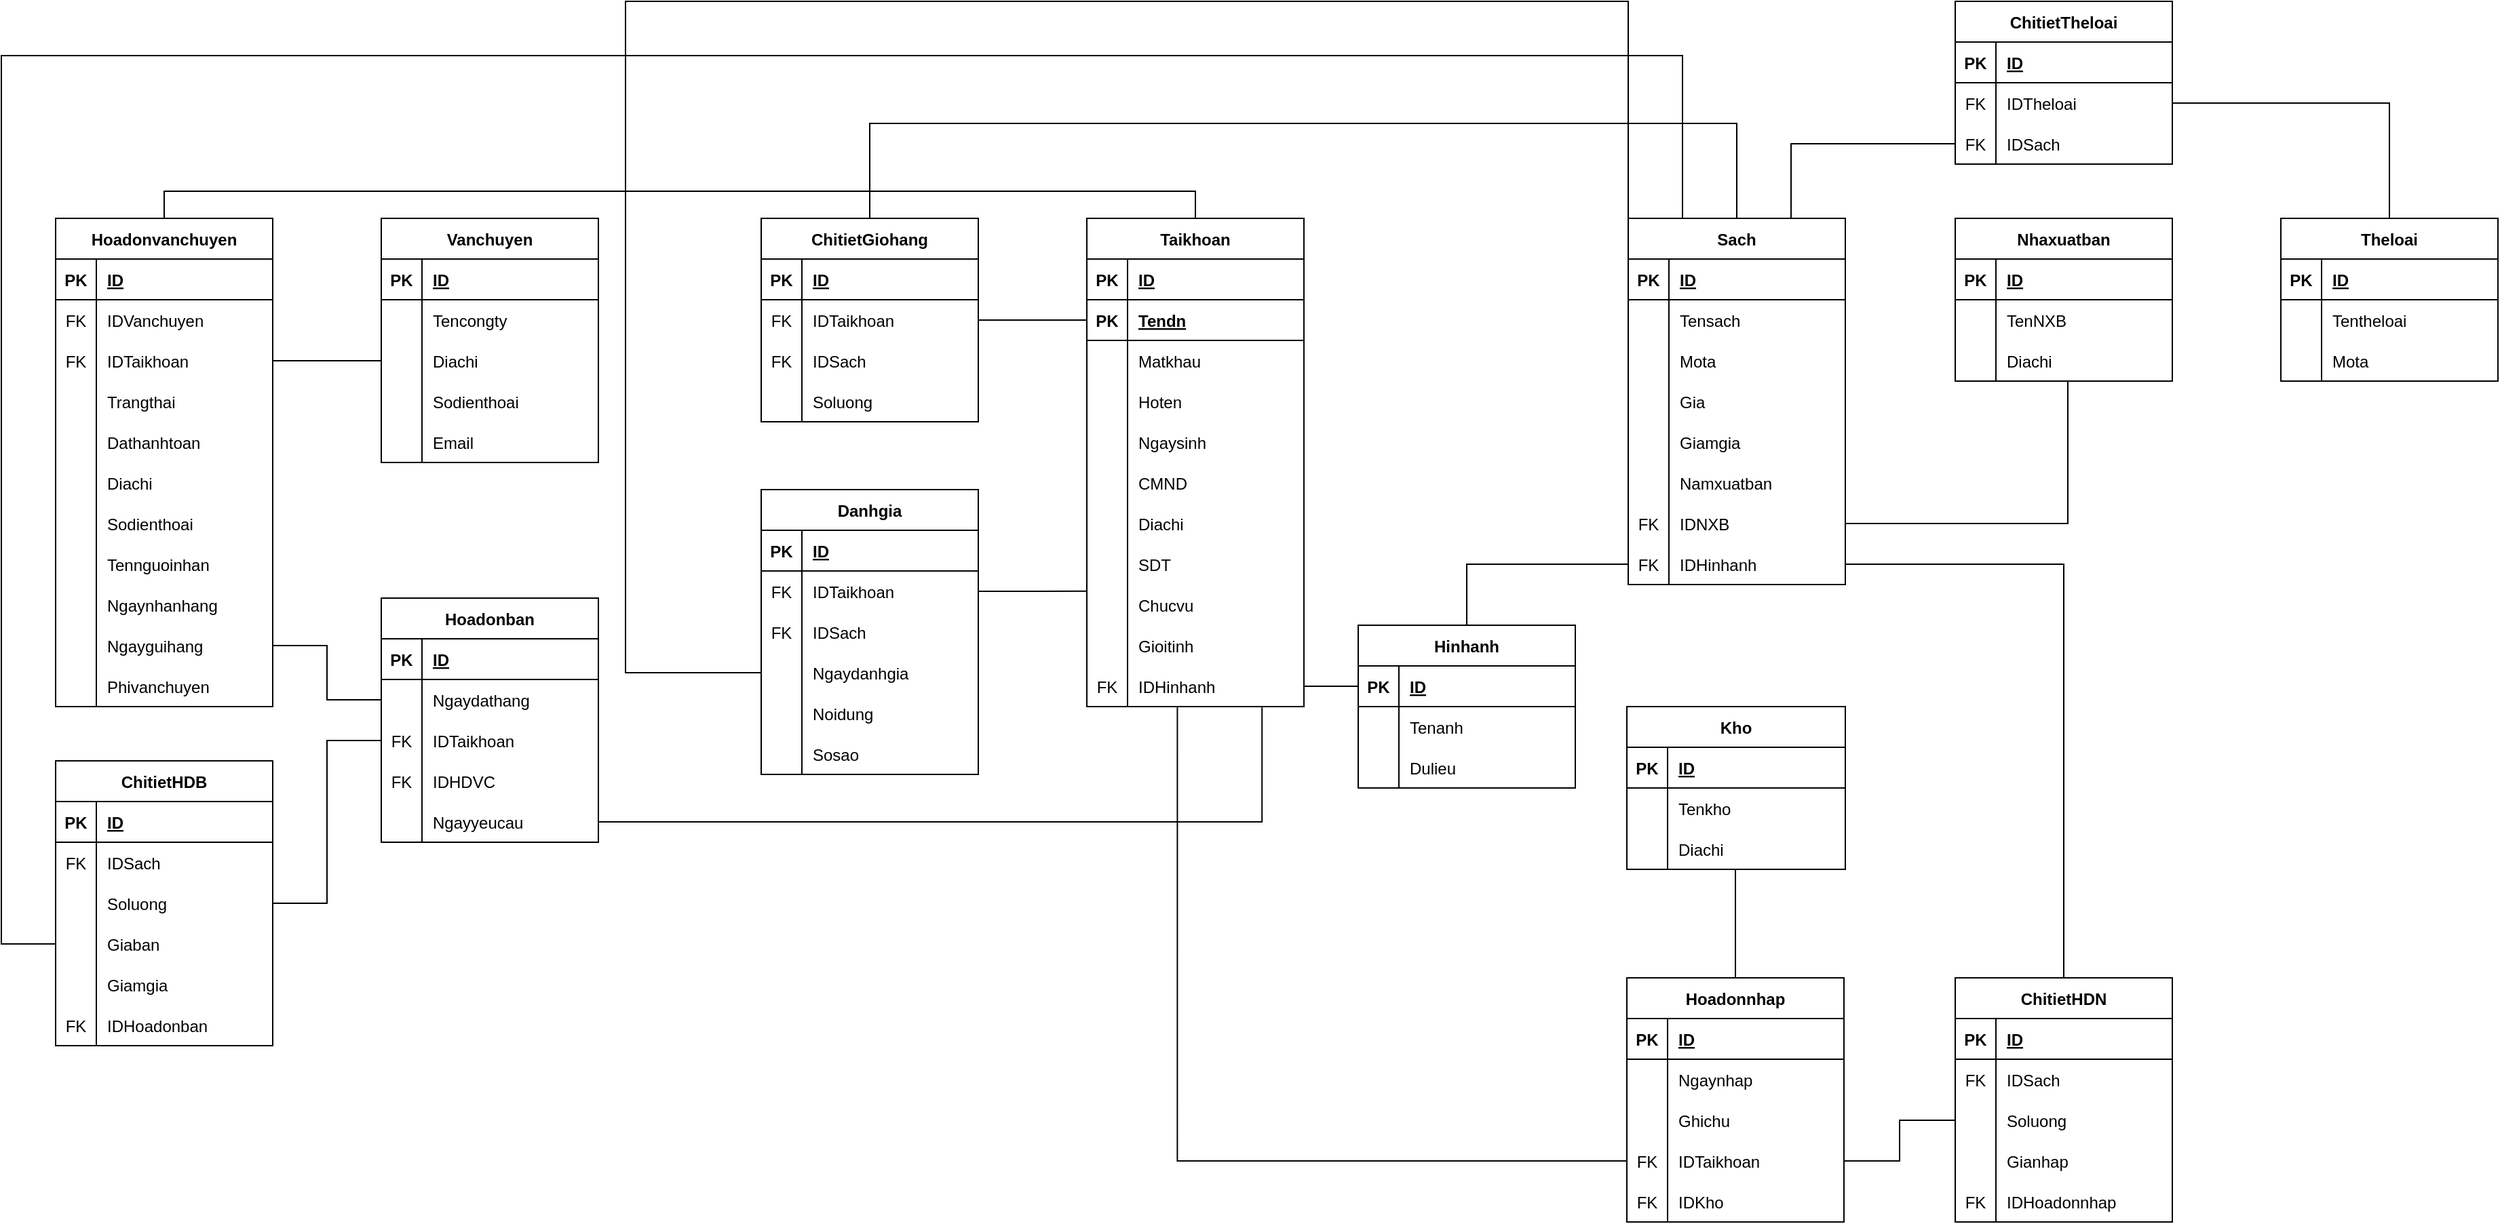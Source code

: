 <mxfile version="16.4.3" type="device"><diagram id="UTfdncpxA0ySVBajWByj" name="Page-1"><mxGraphModel dx="1151" dy="807" grid="1" gridSize="10" guides="1" tooltips="1" connect="1" arrows="1" fold="1" page="0" pageScale="1" pageWidth="827" pageHeight="1169" background="none" math="0" shadow="0"><root><mxCell id="0"/><mxCell id="1" parent="0"/><mxCell id="OX1ZophcqxwYVl14wMO0-1" value="Taikhoan" style="shape=table;startSize=30;container=1;collapsible=1;childLayout=tableLayout;fixedRows=1;rowLines=0;fontStyle=1;align=center;resizeLast=1;" vertex="1" parent="1"><mxGeometry x="120" y="40" width="160" height="360" as="geometry"><mxRectangle x="40" y="40" width="80" height="30" as="alternateBounds"/></mxGeometry></mxCell><mxCell id="OX1ZophcqxwYVl14wMO0-14" value="" style="shape=tableRow;horizontal=0;startSize=0;swimlaneHead=0;swimlaneBody=0;fillColor=none;collapsible=0;dropTarget=0;points=[[0,0.5],[1,0.5]];portConstraint=eastwest;top=0;left=0;right=0;bottom=1;" vertex="1" parent="OX1ZophcqxwYVl14wMO0-1"><mxGeometry y="30" width="160" height="30" as="geometry"/></mxCell><mxCell id="OX1ZophcqxwYVl14wMO0-15" value="PK" style="shape=partialRectangle;connectable=0;fillColor=none;top=0;left=0;bottom=0;right=0;fontStyle=1;overflow=hidden;" vertex="1" parent="OX1ZophcqxwYVl14wMO0-14"><mxGeometry width="30" height="30" as="geometry"><mxRectangle width="30" height="30" as="alternateBounds"/></mxGeometry></mxCell><mxCell id="OX1ZophcqxwYVl14wMO0-16" value="ID" style="shape=partialRectangle;connectable=0;fillColor=none;top=0;left=0;bottom=0;right=0;align=left;spacingLeft=6;fontStyle=5;overflow=hidden;" vertex="1" parent="OX1ZophcqxwYVl14wMO0-14"><mxGeometry x="30" width="130" height="30" as="geometry"><mxRectangle width="130" height="30" as="alternateBounds"/></mxGeometry></mxCell><mxCell id="OX1ZophcqxwYVl14wMO0-2" value="" style="shape=tableRow;horizontal=0;startSize=0;swimlaneHead=0;swimlaneBody=0;fillColor=none;collapsible=0;dropTarget=0;points=[[0,0.5],[1,0.5]];portConstraint=eastwest;top=0;left=0;right=0;bottom=1;" vertex="1" parent="OX1ZophcqxwYVl14wMO0-1"><mxGeometry y="60" width="160" height="30" as="geometry"/></mxCell><mxCell id="OX1ZophcqxwYVl14wMO0-3" value="PK" style="shape=partialRectangle;connectable=0;fillColor=none;top=0;left=0;bottom=0;right=0;fontStyle=1;overflow=hidden;" vertex="1" parent="OX1ZophcqxwYVl14wMO0-2"><mxGeometry width="30" height="30" as="geometry"><mxRectangle width="30" height="30" as="alternateBounds"/></mxGeometry></mxCell><mxCell id="OX1ZophcqxwYVl14wMO0-4" value="Tendn" style="shape=partialRectangle;connectable=0;fillColor=none;top=0;left=0;bottom=0;right=0;align=left;spacingLeft=6;fontStyle=5;overflow=hidden;" vertex="1" parent="OX1ZophcqxwYVl14wMO0-2"><mxGeometry x="30" width="130" height="30" as="geometry"><mxRectangle width="130" height="30" as="alternateBounds"/></mxGeometry></mxCell><mxCell id="OX1ZophcqxwYVl14wMO0-5" value="" style="shape=tableRow;horizontal=0;startSize=0;swimlaneHead=0;swimlaneBody=0;fillColor=none;collapsible=0;dropTarget=0;points=[[0,0.5],[1,0.5]];portConstraint=eastwest;top=0;left=0;right=0;bottom=0;" vertex="1" parent="OX1ZophcqxwYVl14wMO0-1"><mxGeometry y="90" width="160" height="30" as="geometry"/></mxCell><mxCell id="OX1ZophcqxwYVl14wMO0-6" value="" style="shape=partialRectangle;connectable=0;fillColor=none;top=0;left=0;bottom=0;right=0;editable=1;overflow=hidden;" vertex="1" parent="OX1ZophcqxwYVl14wMO0-5"><mxGeometry width="30" height="30" as="geometry"><mxRectangle width="30" height="30" as="alternateBounds"/></mxGeometry></mxCell><mxCell id="OX1ZophcqxwYVl14wMO0-7" value="Matkhau" style="shape=partialRectangle;connectable=0;fillColor=none;top=0;left=0;bottom=0;right=0;align=left;spacingLeft=6;overflow=hidden;" vertex="1" parent="OX1ZophcqxwYVl14wMO0-5"><mxGeometry x="30" width="130" height="30" as="geometry"><mxRectangle width="130" height="30" as="alternateBounds"/></mxGeometry></mxCell><mxCell id="OX1ZophcqxwYVl14wMO0-8" value="" style="shape=tableRow;horizontal=0;startSize=0;swimlaneHead=0;swimlaneBody=0;fillColor=none;collapsible=0;dropTarget=0;points=[[0,0.5],[1,0.5]];portConstraint=eastwest;top=0;left=0;right=0;bottom=0;" vertex="1" parent="OX1ZophcqxwYVl14wMO0-1"><mxGeometry y="120" width="160" height="30" as="geometry"/></mxCell><mxCell id="OX1ZophcqxwYVl14wMO0-9" value="" style="shape=partialRectangle;connectable=0;fillColor=none;top=0;left=0;bottom=0;right=0;editable=1;overflow=hidden;" vertex="1" parent="OX1ZophcqxwYVl14wMO0-8"><mxGeometry width="30" height="30" as="geometry"><mxRectangle width="30" height="30" as="alternateBounds"/></mxGeometry></mxCell><mxCell id="OX1ZophcqxwYVl14wMO0-10" value="Hoten" style="shape=partialRectangle;connectable=0;fillColor=none;top=0;left=0;bottom=0;right=0;align=left;spacingLeft=6;overflow=hidden;" vertex="1" parent="OX1ZophcqxwYVl14wMO0-8"><mxGeometry x="30" width="130" height="30" as="geometry"><mxRectangle width="130" height="30" as="alternateBounds"/></mxGeometry></mxCell><mxCell id="OX1ZophcqxwYVl14wMO0-11" value="" style="shape=tableRow;horizontal=0;startSize=0;swimlaneHead=0;swimlaneBody=0;fillColor=none;collapsible=0;dropTarget=0;points=[[0,0.5],[1,0.5]];portConstraint=eastwest;top=0;left=0;right=0;bottom=0;" vertex="1" parent="OX1ZophcqxwYVl14wMO0-1"><mxGeometry y="150" width="160" height="30" as="geometry"/></mxCell><mxCell id="OX1ZophcqxwYVl14wMO0-12" value="" style="shape=partialRectangle;connectable=0;fillColor=none;top=0;left=0;bottom=0;right=0;editable=1;overflow=hidden;" vertex="1" parent="OX1ZophcqxwYVl14wMO0-11"><mxGeometry width="30" height="30" as="geometry"><mxRectangle width="30" height="30" as="alternateBounds"/></mxGeometry></mxCell><mxCell id="OX1ZophcqxwYVl14wMO0-13" value="Ngaysinh" style="shape=partialRectangle;connectable=0;fillColor=none;top=0;left=0;bottom=0;right=0;align=left;spacingLeft=6;overflow=hidden;" vertex="1" parent="OX1ZophcqxwYVl14wMO0-11"><mxGeometry x="30" width="130" height="30" as="geometry"><mxRectangle width="130" height="30" as="alternateBounds"/></mxGeometry></mxCell><mxCell id="OX1ZophcqxwYVl14wMO0-17" value="" style="shape=tableRow;horizontal=0;startSize=0;swimlaneHead=0;swimlaneBody=0;fillColor=none;collapsible=0;dropTarget=0;points=[[0,0.5],[1,0.5]];portConstraint=eastwest;top=0;left=0;right=0;bottom=0;" vertex="1" parent="OX1ZophcqxwYVl14wMO0-1"><mxGeometry y="180" width="160" height="30" as="geometry"/></mxCell><mxCell id="OX1ZophcqxwYVl14wMO0-18" value="" style="shape=partialRectangle;connectable=0;fillColor=none;top=0;left=0;bottom=0;right=0;editable=1;overflow=hidden;" vertex="1" parent="OX1ZophcqxwYVl14wMO0-17"><mxGeometry width="30" height="30" as="geometry"><mxRectangle width="30" height="30" as="alternateBounds"/></mxGeometry></mxCell><mxCell id="OX1ZophcqxwYVl14wMO0-19" value="CMND" style="shape=partialRectangle;connectable=0;fillColor=none;top=0;left=0;bottom=0;right=0;align=left;spacingLeft=6;overflow=hidden;" vertex="1" parent="OX1ZophcqxwYVl14wMO0-17"><mxGeometry x="30" width="130" height="30" as="geometry"><mxRectangle width="130" height="30" as="alternateBounds"/></mxGeometry></mxCell><mxCell id="OX1ZophcqxwYVl14wMO0-20" value="" style="shape=tableRow;horizontal=0;startSize=0;swimlaneHead=0;swimlaneBody=0;fillColor=none;collapsible=0;dropTarget=0;points=[[0,0.5],[1,0.5]];portConstraint=eastwest;top=0;left=0;right=0;bottom=0;" vertex="1" parent="OX1ZophcqxwYVl14wMO0-1"><mxGeometry y="210" width="160" height="30" as="geometry"/></mxCell><mxCell id="OX1ZophcqxwYVl14wMO0-21" value="" style="shape=partialRectangle;connectable=0;fillColor=none;top=0;left=0;bottom=0;right=0;editable=1;overflow=hidden;" vertex="1" parent="OX1ZophcqxwYVl14wMO0-20"><mxGeometry width="30" height="30" as="geometry"><mxRectangle width="30" height="30" as="alternateBounds"/></mxGeometry></mxCell><mxCell id="OX1ZophcqxwYVl14wMO0-22" value="Diachi" style="shape=partialRectangle;connectable=0;fillColor=none;top=0;left=0;bottom=0;right=0;align=left;spacingLeft=6;overflow=hidden;" vertex="1" parent="OX1ZophcqxwYVl14wMO0-20"><mxGeometry x="30" width="130" height="30" as="geometry"><mxRectangle width="130" height="30" as="alternateBounds"/></mxGeometry></mxCell><mxCell id="OX1ZophcqxwYVl14wMO0-90" value="" style="shape=tableRow;horizontal=0;startSize=0;swimlaneHead=0;swimlaneBody=0;fillColor=none;collapsible=0;dropTarget=0;points=[[0,0.5],[1,0.5]];portConstraint=eastwest;top=0;left=0;right=0;bottom=0;" vertex="1" parent="OX1ZophcqxwYVl14wMO0-1"><mxGeometry y="240" width="160" height="30" as="geometry"/></mxCell><mxCell id="OX1ZophcqxwYVl14wMO0-91" value="" style="shape=partialRectangle;connectable=0;fillColor=none;top=0;left=0;bottom=0;right=0;editable=1;overflow=hidden;" vertex="1" parent="OX1ZophcqxwYVl14wMO0-90"><mxGeometry width="30" height="30" as="geometry"><mxRectangle width="30" height="30" as="alternateBounds"/></mxGeometry></mxCell><mxCell id="OX1ZophcqxwYVl14wMO0-92" value="SDT" style="shape=partialRectangle;connectable=0;fillColor=none;top=0;left=0;bottom=0;right=0;align=left;spacingLeft=6;overflow=hidden;" vertex="1" parent="OX1ZophcqxwYVl14wMO0-90"><mxGeometry x="30" width="130" height="30" as="geometry"><mxRectangle width="130" height="30" as="alternateBounds"/></mxGeometry></mxCell><mxCell id="OX1ZophcqxwYVl14wMO0-23" value="" style="shape=tableRow;horizontal=0;startSize=0;swimlaneHead=0;swimlaneBody=0;fillColor=none;collapsible=0;dropTarget=0;points=[[0,0.5],[1,0.5]];portConstraint=eastwest;top=0;left=0;right=0;bottom=0;" vertex="1" parent="OX1ZophcqxwYVl14wMO0-1"><mxGeometry y="270" width="160" height="30" as="geometry"/></mxCell><mxCell id="OX1ZophcqxwYVl14wMO0-24" value="" style="shape=partialRectangle;connectable=0;fillColor=none;top=0;left=0;bottom=0;right=0;editable=1;overflow=hidden;" vertex="1" parent="OX1ZophcqxwYVl14wMO0-23"><mxGeometry width="30" height="30" as="geometry"><mxRectangle width="30" height="30" as="alternateBounds"/></mxGeometry></mxCell><mxCell id="OX1ZophcqxwYVl14wMO0-25" value="Chucvu" style="shape=partialRectangle;connectable=0;fillColor=none;top=0;left=0;bottom=0;right=0;align=left;spacingLeft=6;overflow=hidden;" vertex="1" parent="OX1ZophcqxwYVl14wMO0-23"><mxGeometry x="30" width="130" height="30" as="geometry"><mxRectangle width="130" height="30" as="alternateBounds"/></mxGeometry></mxCell><mxCell id="OX1ZophcqxwYVl14wMO0-26" value="" style="shape=tableRow;horizontal=0;startSize=0;swimlaneHead=0;swimlaneBody=0;fillColor=none;collapsible=0;dropTarget=0;points=[[0,0.5],[1,0.5]];portConstraint=eastwest;top=0;left=0;right=0;bottom=0;" vertex="1" parent="OX1ZophcqxwYVl14wMO0-1"><mxGeometry y="300" width="160" height="30" as="geometry"/></mxCell><mxCell id="OX1ZophcqxwYVl14wMO0-27" value="" style="shape=partialRectangle;connectable=0;fillColor=none;top=0;left=0;bottom=0;right=0;editable=1;overflow=hidden;" vertex="1" parent="OX1ZophcqxwYVl14wMO0-26"><mxGeometry width="30" height="30" as="geometry"><mxRectangle width="30" height="30" as="alternateBounds"/></mxGeometry></mxCell><mxCell id="OX1ZophcqxwYVl14wMO0-28" value="Gioitinh" style="shape=partialRectangle;connectable=0;fillColor=none;top=0;left=0;bottom=0;right=0;align=left;spacingLeft=6;overflow=hidden;" vertex="1" parent="OX1ZophcqxwYVl14wMO0-26"><mxGeometry x="30" width="130" height="30" as="geometry"><mxRectangle width="130" height="30" as="alternateBounds"/></mxGeometry></mxCell><mxCell id="OX1ZophcqxwYVl14wMO0-29" value="" style="shape=tableRow;horizontal=0;startSize=0;swimlaneHead=0;swimlaneBody=0;fillColor=none;collapsible=0;dropTarget=0;points=[[0,0.5],[1,0.5]];portConstraint=eastwest;top=0;left=0;right=0;bottom=0;" vertex="1" parent="OX1ZophcqxwYVl14wMO0-1"><mxGeometry y="330" width="160" height="30" as="geometry"/></mxCell><mxCell id="OX1ZophcqxwYVl14wMO0-30" value="FK" style="shape=partialRectangle;connectable=0;fillColor=none;top=0;left=0;bottom=0;right=0;editable=1;overflow=hidden;" vertex="1" parent="OX1ZophcqxwYVl14wMO0-29"><mxGeometry width="30" height="30" as="geometry"><mxRectangle width="30" height="30" as="alternateBounds"/></mxGeometry></mxCell><mxCell id="OX1ZophcqxwYVl14wMO0-31" value="IDHinhanh" style="shape=partialRectangle;connectable=0;fillColor=none;top=0;left=0;bottom=0;right=0;align=left;spacingLeft=6;overflow=hidden;" vertex="1" parent="OX1ZophcqxwYVl14wMO0-29"><mxGeometry x="30" width="130" height="30" as="geometry"><mxRectangle width="130" height="30" as="alternateBounds"/></mxGeometry></mxCell><mxCell id="OX1ZophcqxwYVl14wMO0-32" value="Hinhanh" style="shape=table;startSize=30;container=1;collapsible=1;childLayout=tableLayout;fixedRows=1;rowLines=0;fontStyle=1;align=center;resizeLast=1;" vertex="1" parent="1"><mxGeometry x="320" y="340" width="160" height="120" as="geometry"/></mxCell><mxCell id="OX1ZophcqxwYVl14wMO0-33" value="" style="shape=tableRow;horizontal=0;startSize=0;swimlaneHead=0;swimlaneBody=0;fillColor=none;collapsible=0;dropTarget=0;points=[[0,0.5],[1,0.5]];portConstraint=eastwest;top=0;left=0;right=0;bottom=1;" vertex="1" parent="OX1ZophcqxwYVl14wMO0-32"><mxGeometry y="30" width="160" height="30" as="geometry"/></mxCell><mxCell id="OX1ZophcqxwYVl14wMO0-34" value="PK" style="shape=partialRectangle;connectable=0;fillColor=none;top=0;left=0;bottom=0;right=0;fontStyle=1;overflow=hidden;" vertex="1" parent="OX1ZophcqxwYVl14wMO0-33"><mxGeometry width="30" height="30" as="geometry"><mxRectangle width="30" height="30" as="alternateBounds"/></mxGeometry></mxCell><mxCell id="OX1ZophcqxwYVl14wMO0-35" value="ID" style="shape=partialRectangle;connectable=0;fillColor=none;top=0;left=0;bottom=0;right=0;align=left;spacingLeft=6;fontStyle=5;overflow=hidden;" vertex="1" parent="OX1ZophcqxwYVl14wMO0-33"><mxGeometry x="30" width="130" height="30" as="geometry"><mxRectangle width="130" height="30" as="alternateBounds"/></mxGeometry></mxCell><mxCell id="OX1ZophcqxwYVl14wMO0-36" value="" style="shape=tableRow;horizontal=0;startSize=0;swimlaneHead=0;swimlaneBody=0;fillColor=none;collapsible=0;dropTarget=0;points=[[0,0.5],[1,0.5]];portConstraint=eastwest;top=0;left=0;right=0;bottom=0;" vertex="1" parent="OX1ZophcqxwYVl14wMO0-32"><mxGeometry y="60" width="160" height="30" as="geometry"/></mxCell><mxCell id="OX1ZophcqxwYVl14wMO0-37" value="" style="shape=partialRectangle;connectable=0;fillColor=none;top=0;left=0;bottom=0;right=0;editable=1;overflow=hidden;" vertex="1" parent="OX1ZophcqxwYVl14wMO0-36"><mxGeometry width="30" height="30" as="geometry"><mxRectangle width="30" height="30" as="alternateBounds"/></mxGeometry></mxCell><mxCell id="OX1ZophcqxwYVl14wMO0-38" value="Tenanh" style="shape=partialRectangle;connectable=0;fillColor=none;top=0;left=0;bottom=0;right=0;align=left;spacingLeft=6;overflow=hidden;" vertex="1" parent="OX1ZophcqxwYVl14wMO0-36"><mxGeometry x="30" width="130" height="30" as="geometry"><mxRectangle width="130" height="30" as="alternateBounds"/></mxGeometry></mxCell><mxCell id="OX1ZophcqxwYVl14wMO0-39" value="" style="shape=tableRow;horizontal=0;startSize=0;swimlaneHead=0;swimlaneBody=0;fillColor=none;collapsible=0;dropTarget=0;points=[[0,0.5],[1,0.5]];portConstraint=eastwest;top=0;left=0;right=0;bottom=0;" vertex="1" parent="OX1ZophcqxwYVl14wMO0-32"><mxGeometry y="90" width="160" height="30" as="geometry"/></mxCell><mxCell id="OX1ZophcqxwYVl14wMO0-40" value="" style="shape=partialRectangle;connectable=0;fillColor=none;top=0;left=0;bottom=0;right=0;editable=1;overflow=hidden;" vertex="1" parent="OX1ZophcqxwYVl14wMO0-39"><mxGeometry width="30" height="30" as="geometry"><mxRectangle width="30" height="30" as="alternateBounds"/></mxGeometry></mxCell><mxCell id="OX1ZophcqxwYVl14wMO0-41" value="Dulieu" style="shape=partialRectangle;connectable=0;fillColor=none;top=0;left=0;bottom=0;right=0;align=left;spacingLeft=6;overflow=hidden;" vertex="1" parent="OX1ZophcqxwYVl14wMO0-39"><mxGeometry x="30" width="130" height="30" as="geometry"><mxRectangle width="130" height="30" as="alternateBounds"/></mxGeometry></mxCell><mxCell id="OX1ZophcqxwYVl14wMO0-49" style="edgeStyle=orthogonalEdgeStyle;rounded=0;orthogonalLoop=1;jettySize=auto;html=1;entryX=0;entryY=0.5;entryDx=0;entryDy=0;endArrow=none;endFill=0;" edge="1" parent="1" source="OX1ZophcqxwYVl14wMO0-29" target="OX1ZophcqxwYVl14wMO0-33"><mxGeometry relative="1" as="geometry"/></mxCell><mxCell id="OX1ZophcqxwYVl14wMO0-50" value="Sach" style="shape=table;startSize=30;container=1;collapsible=1;childLayout=tableLayout;fixedRows=1;rowLines=0;fontStyle=1;align=center;resizeLast=1;" vertex="1" parent="1"><mxGeometry x="519" y="40" width="160" height="270" as="geometry"/></mxCell><mxCell id="OX1ZophcqxwYVl14wMO0-51" value="" style="shape=tableRow;horizontal=0;startSize=0;swimlaneHead=0;swimlaneBody=0;fillColor=none;collapsible=0;dropTarget=0;points=[[0,0.5],[1,0.5]];portConstraint=eastwest;top=0;left=0;right=0;bottom=1;" vertex="1" parent="OX1ZophcqxwYVl14wMO0-50"><mxGeometry y="30" width="160" height="30" as="geometry"/></mxCell><mxCell id="OX1ZophcqxwYVl14wMO0-52" value="PK" style="shape=partialRectangle;connectable=0;fillColor=none;top=0;left=0;bottom=0;right=0;fontStyle=1;overflow=hidden;" vertex="1" parent="OX1ZophcqxwYVl14wMO0-51"><mxGeometry width="30" height="30" as="geometry"><mxRectangle width="30" height="30" as="alternateBounds"/></mxGeometry></mxCell><mxCell id="OX1ZophcqxwYVl14wMO0-53" value="ID" style="shape=partialRectangle;connectable=0;fillColor=none;top=0;left=0;bottom=0;right=0;align=left;spacingLeft=6;fontStyle=5;overflow=hidden;" vertex="1" parent="OX1ZophcqxwYVl14wMO0-51"><mxGeometry x="30" width="130" height="30" as="geometry"><mxRectangle width="130" height="30" as="alternateBounds"/></mxGeometry></mxCell><mxCell id="OX1ZophcqxwYVl14wMO0-54" value="" style="shape=tableRow;horizontal=0;startSize=0;swimlaneHead=0;swimlaneBody=0;fillColor=none;collapsible=0;dropTarget=0;points=[[0,0.5],[1,0.5]];portConstraint=eastwest;top=0;left=0;right=0;bottom=0;" vertex="1" parent="OX1ZophcqxwYVl14wMO0-50"><mxGeometry y="60" width="160" height="30" as="geometry"/></mxCell><mxCell id="OX1ZophcqxwYVl14wMO0-55" value="" style="shape=partialRectangle;connectable=0;fillColor=none;top=0;left=0;bottom=0;right=0;editable=1;overflow=hidden;" vertex="1" parent="OX1ZophcqxwYVl14wMO0-54"><mxGeometry width="30" height="30" as="geometry"><mxRectangle width="30" height="30" as="alternateBounds"/></mxGeometry></mxCell><mxCell id="OX1ZophcqxwYVl14wMO0-56" value="Tensach" style="shape=partialRectangle;connectable=0;fillColor=none;top=0;left=0;bottom=0;right=0;align=left;spacingLeft=6;overflow=hidden;" vertex="1" parent="OX1ZophcqxwYVl14wMO0-54"><mxGeometry x="30" width="130" height="30" as="geometry"><mxRectangle width="130" height="30" as="alternateBounds"/></mxGeometry></mxCell><mxCell id="OX1ZophcqxwYVl14wMO0-66" value="" style="shape=tableRow;horizontal=0;startSize=0;swimlaneHead=0;swimlaneBody=0;fillColor=none;collapsible=0;dropTarget=0;points=[[0,0.5],[1,0.5]];portConstraint=eastwest;top=0;left=0;right=0;bottom=0;" vertex="1" parent="OX1ZophcqxwYVl14wMO0-50"><mxGeometry y="90" width="160" height="30" as="geometry"/></mxCell><mxCell id="OX1ZophcqxwYVl14wMO0-67" value="" style="shape=partialRectangle;connectable=0;fillColor=none;top=0;left=0;bottom=0;right=0;editable=1;overflow=hidden;" vertex="1" parent="OX1ZophcqxwYVl14wMO0-66"><mxGeometry width="30" height="30" as="geometry"><mxRectangle width="30" height="30" as="alternateBounds"/></mxGeometry></mxCell><mxCell id="OX1ZophcqxwYVl14wMO0-68" value="Mota" style="shape=partialRectangle;connectable=0;fillColor=none;top=0;left=0;bottom=0;right=0;align=left;spacingLeft=6;overflow=hidden;" vertex="1" parent="OX1ZophcqxwYVl14wMO0-66"><mxGeometry x="30" width="130" height="30" as="geometry"><mxRectangle width="130" height="30" as="alternateBounds"/></mxGeometry></mxCell><mxCell id="OX1ZophcqxwYVl14wMO0-57" value="" style="shape=tableRow;horizontal=0;startSize=0;swimlaneHead=0;swimlaneBody=0;fillColor=none;collapsible=0;dropTarget=0;points=[[0,0.5],[1,0.5]];portConstraint=eastwest;top=0;left=0;right=0;bottom=0;" vertex="1" parent="OX1ZophcqxwYVl14wMO0-50"><mxGeometry y="120" width="160" height="30" as="geometry"/></mxCell><mxCell id="OX1ZophcqxwYVl14wMO0-58" value="" style="shape=partialRectangle;connectable=0;fillColor=none;top=0;left=0;bottom=0;right=0;editable=1;overflow=hidden;" vertex="1" parent="OX1ZophcqxwYVl14wMO0-57"><mxGeometry width="30" height="30" as="geometry"><mxRectangle width="30" height="30" as="alternateBounds"/></mxGeometry></mxCell><mxCell id="OX1ZophcqxwYVl14wMO0-59" value="Gia" style="shape=partialRectangle;connectable=0;fillColor=none;top=0;left=0;bottom=0;right=0;align=left;spacingLeft=6;overflow=hidden;" vertex="1" parent="OX1ZophcqxwYVl14wMO0-57"><mxGeometry x="30" width="130" height="30" as="geometry"><mxRectangle width="130" height="30" as="alternateBounds"/></mxGeometry></mxCell><mxCell id="OX1ZophcqxwYVl14wMO0-84" value="" style="shape=tableRow;horizontal=0;startSize=0;swimlaneHead=0;swimlaneBody=0;fillColor=none;collapsible=0;dropTarget=0;points=[[0,0.5],[1,0.5]];portConstraint=eastwest;top=0;left=0;right=0;bottom=0;" vertex="1" parent="OX1ZophcqxwYVl14wMO0-50"><mxGeometry y="150" width="160" height="30" as="geometry"/></mxCell><mxCell id="OX1ZophcqxwYVl14wMO0-85" value="" style="shape=partialRectangle;connectable=0;fillColor=none;top=0;left=0;bottom=0;right=0;editable=1;overflow=hidden;" vertex="1" parent="OX1ZophcqxwYVl14wMO0-84"><mxGeometry width="30" height="30" as="geometry"><mxRectangle width="30" height="30" as="alternateBounds"/></mxGeometry></mxCell><mxCell id="OX1ZophcqxwYVl14wMO0-86" value="Giamgia" style="shape=partialRectangle;connectable=0;fillColor=none;top=0;left=0;bottom=0;right=0;align=left;spacingLeft=6;overflow=hidden;" vertex="1" parent="OX1ZophcqxwYVl14wMO0-84"><mxGeometry x="30" width="130" height="30" as="geometry"><mxRectangle width="130" height="30" as="alternateBounds"/></mxGeometry></mxCell><mxCell id="OX1ZophcqxwYVl14wMO0-60" value="" style="shape=tableRow;horizontal=0;startSize=0;swimlaneHead=0;swimlaneBody=0;fillColor=none;collapsible=0;dropTarget=0;points=[[0,0.5],[1,0.5]];portConstraint=eastwest;top=0;left=0;right=0;bottom=0;" vertex="1" parent="OX1ZophcqxwYVl14wMO0-50"><mxGeometry y="180" width="160" height="30" as="geometry"/></mxCell><mxCell id="OX1ZophcqxwYVl14wMO0-61" value="" style="shape=partialRectangle;connectable=0;fillColor=none;top=0;left=0;bottom=0;right=0;editable=1;overflow=hidden;" vertex="1" parent="OX1ZophcqxwYVl14wMO0-60"><mxGeometry width="30" height="30" as="geometry"><mxRectangle width="30" height="30" as="alternateBounds"/></mxGeometry></mxCell><mxCell id="OX1ZophcqxwYVl14wMO0-62" value="Namxuatban" style="shape=partialRectangle;connectable=0;fillColor=none;top=0;left=0;bottom=0;right=0;align=left;spacingLeft=6;overflow=hidden;" vertex="1" parent="OX1ZophcqxwYVl14wMO0-60"><mxGeometry x="30" width="130" height="30" as="geometry"><mxRectangle width="130" height="30" as="alternateBounds"/></mxGeometry></mxCell><mxCell id="OX1ZophcqxwYVl14wMO0-63" value="" style="shape=tableRow;horizontal=0;startSize=0;swimlaneHead=0;swimlaneBody=0;fillColor=none;collapsible=0;dropTarget=0;points=[[0,0.5],[1,0.5]];portConstraint=eastwest;top=0;left=0;right=0;bottom=0;" vertex="1" parent="OX1ZophcqxwYVl14wMO0-50"><mxGeometry y="210" width="160" height="30" as="geometry"/></mxCell><mxCell id="OX1ZophcqxwYVl14wMO0-64" value="FK" style="shape=partialRectangle;connectable=0;fillColor=none;top=0;left=0;bottom=0;right=0;editable=1;overflow=hidden;" vertex="1" parent="OX1ZophcqxwYVl14wMO0-63"><mxGeometry width="30" height="30" as="geometry"><mxRectangle width="30" height="30" as="alternateBounds"/></mxGeometry></mxCell><mxCell id="OX1ZophcqxwYVl14wMO0-65" value="IDNXB" style="shape=partialRectangle;connectable=0;fillColor=none;top=0;left=0;bottom=0;right=0;align=left;spacingLeft=6;overflow=hidden;" vertex="1" parent="OX1ZophcqxwYVl14wMO0-63"><mxGeometry x="30" width="130" height="30" as="geometry"><mxRectangle width="130" height="30" as="alternateBounds"/></mxGeometry></mxCell><mxCell id="OX1ZophcqxwYVl14wMO0-69" value="" style="shape=tableRow;horizontal=0;startSize=0;swimlaneHead=0;swimlaneBody=0;fillColor=none;collapsible=0;dropTarget=0;points=[[0,0.5],[1,0.5]];portConstraint=eastwest;top=0;left=0;right=0;bottom=0;" vertex="1" parent="OX1ZophcqxwYVl14wMO0-50"><mxGeometry y="240" width="160" height="30" as="geometry"/></mxCell><mxCell id="OX1ZophcqxwYVl14wMO0-70" value="FK" style="shape=partialRectangle;connectable=0;fillColor=none;top=0;left=0;bottom=0;right=0;editable=1;overflow=hidden;" vertex="1" parent="OX1ZophcqxwYVl14wMO0-69"><mxGeometry width="30" height="30" as="geometry"><mxRectangle width="30" height="30" as="alternateBounds"/></mxGeometry></mxCell><mxCell id="OX1ZophcqxwYVl14wMO0-71" value="IDHinhanh" style="shape=partialRectangle;connectable=0;fillColor=none;top=0;left=0;bottom=0;right=0;align=left;spacingLeft=6;overflow=hidden;" vertex="1" parent="OX1ZophcqxwYVl14wMO0-69"><mxGeometry x="30" width="130" height="30" as="geometry"><mxRectangle width="130" height="30" as="alternateBounds"/></mxGeometry></mxCell><mxCell id="OX1ZophcqxwYVl14wMO0-72" value="Nhaxuatban" style="shape=table;startSize=30;container=1;collapsible=1;childLayout=tableLayout;fixedRows=1;rowLines=0;fontStyle=1;align=center;resizeLast=1;" vertex="1" parent="1"><mxGeometry x="760" y="40" width="160" height="120" as="geometry"/></mxCell><mxCell id="OX1ZophcqxwYVl14wMO0-73" value="" style="shape=tableRow;horizontal=0;startSize=0;swimlaneHead=0;swimlaneBody=0;fillColor=none;collapsible=0;dropTarget=0;points=[[0,0.5],[1,0.5]];portConstraint=eastwest;top=0;left=0;right=0;bottom=1;" vertex="1" parent="OX1ZophcqxwYVl14wMO0-72"><mxGeometry y="30" width="160" height="30" as="geometry"/></mxCell><mxCell id="OX1ZophcqxwYVl14wMO0-74" value="PK" style="shape=partialRectangle;connectable=0;fillColor=none;top=0;left=0;bottom=0;right=0;fontStyle=1;overflow=hidden;" vertex="1" parent="OX1ZophcqxwYVl14wMO0-73"><mxGeometry width="30" height="30" as="geometry"><mxRectangle width="30" height="30" as="alternateBounds"/></mxGeometry></mxCell><mxCell id="OX1ZophcqxwYVl14wMO0-75" value="ID" style="shape=partialRectangle;connectable=0;fillColor=none;top=0;left=0;bottom=0;right=0;align=left;spacingLeft=6;fontStyle=5;overflow=hidden;" vertex="1" parent="OX1ZophcqxwYVl14wMO0-73"><mxGeometry x="30" width="130" height="30" as="geometry"><mxRectangle width="130" height="30" as="alternateBounds"/></mxGeometry></mxCell><mxCell id="OX1ZophcqxwYVl14wMO0-76" value="" style="shape=tableRow;horizontal=0;startSize=0;swimlaneHead=0;swimlaneBody=0;fillColor=none;collapsible=0;dropTarget=0;points=[[0,0.5],[1,0.5]];portConstraint=eastwest;top=0;left=0;right=0;bottom=0;" vertex="1" parent="OX1ZophcqxwYVl14wMO0-72"><mxGeometry y="60" width="160" height="30" as="geometry"/></mxCell><mxCell id="OX1ZophcqxwYVl14wMO0-77" value="" style="shape=partialRectangle;connectable=0;fillColor=none;top=0;left=0;bottom=0;right=0;editable=1;overflow=hidden;" vertex="1" parent="OX1ZophcqxwYVl14wMO0-76"><mxGeometry width="30" height="30" as="geometry"><mxRectangle width="30" height="30" as="alternateBounds"/></mxGeometry></mxCell><mxCell id="OX1ZophcqxwYVl14wMO0-78" value="TenNXB" style="shape=partialRectangle;connectable=0;fillColor=none;top=0;left=0;bottom=0;right=0;align=left;spacingLeft=6;overflow=hidden;" vertex="1" parent="OX1ZophcqxwYVl14wMO0-76"><mxGeometry x="30" width="130" height="30" as="geometry"><mxRectangle width="130" height="30" as="alternateBounds"/></mxGeometry></mxCell><mxCell id="OX1ZophcqxwYVl14wMO0-79" value="" style="shape=tableRow;horizontal=0;startSize=0;swimlaneHead=0;swimlaneBody=0;fillColor=none;collapsible=0;dropTarget=0;points=[[0,0.5],[1,0.5]];portConstraint=eastwest;top=0;left=0;right=0;bottom=0;" vertex="1" parent="OX1ZophcqxwYVl14wMO0-72"><mxGeometry y="90" width="160" height="30" as="geometry"/></mxCell><mxCell id="OX1ZophcqxwYVl14wMO0-80" value="" style="shape=partialRectangle;connectable=0;fillColor=none;top=0;left=0;bottom=0;right=0;editable=1;overflow=hidden;" vertex="1" parent="OX1ZophcqxwYVl14wMO0-79"><mxGeometry width="30" height="30" as="geometry"><mxRectangle width="30" height="30" as="alternateBounds"/></mxGeometry></mxCell><mxCell id="OX1ZophcqxwYVl14wMO0-81" value="Diachi" style="shape=partialRectangle;connectable=0;fillColor=none;top=0;left=0;bottom=0;right=0;align=left;spacingLeft=6;overflow=hidden;" vertex="1" parent="OX1ZophcqxwYVl14wMO0-79"><mxGeometry x="30" width="130" height="30" as="geometry"><mxRectangle width="130" height="30" as="alternateBounds"/></mxGeometry></mxCell><mxCell id="OX1ZophcqxwYVl14wMO0-82" style="edgeStyle=orthogonalEdgeStyle;rounded=0;orthogonalLoop=1;jettySize=auto;html=1;endArrow=none;endFill=0;" edge="1" parent="1" source="OX1ZophcqxwYVl14wMO0-63"><mxGeometry relative="1" as="geometry"><mxPoint x="843" y="160" as="targetPoint"/><Array as="points"><mxPoint x="843" y="265"/></Array></mxGeometry></mxCell><mxCell id="OX1ZophcqxwYVl14wMO0-83" style="edgeStyle=orthogonalEdgeStyle;rounded=0;orthogonalLoop=1;jettySize=auto;html=1;entryX=0.5;entryY=0;entryDx=0;entryDy=0;endArrow=none;endFill=0;exitX=0;exitY=0.5;exitDx=0;exitDy=0;" edge="1" parent="1" source="OX1ZophcqxwYVl14wMO0-69" target="OX1ZophcqxwYVl14wMO0-32"><mxGeometry relative="1" as="geometry"><Array as="points"><mxPoint x="400" y="295"/></Array></mxGeometry></mxCell><mxCell id="OX1ZophcqxwYVl14wMO0-93" value="Kho" style="shape=table;startSize=30;container=1;collapsible=1;childLayout=tableLayout;fixedRows=1;rowLines=0;fontStyle=1;align=center;resizeLast=1;" vertex="1" parent="1"><mxGeometry x="518" y="400" width="161" height="120" as="geometry"/></mxCell><mxCell id="OX1ZophcqxwYVl14wMO0-94" value="" style="shape=tableRow;horizontal=0;startSize=0;swimlaneHead=0;swimlaneBody=0;fillColor=none;collapsible=0;dropTarget=0;points=[[0,0.5],[1,0.5]];portConstraint=eastwest;top=0;left=0;right=0;bottom=1;" vertex="1" parent="OX1ZophcqxwYVl14wMO0-93"><mxGeometry y="30" width="161" height="30" as="geometry"/></mxCell><mxCell id="OX1ZophcqxwYVl14wMO0-95" value="PK" style="shape=partialRectangle;connectable=0;fillColor=none;top=0;left=0;bottom=0;right=0;fontStyle=1;overflow=hidden;" vertex="1" parent="OX1ZophcqxwYVl14wMO0-94"><mxGeometry width="30" height="30" as="geometry"><mxRectangle width="30" height="30" as="alternateBounds"/></mxGeometry></mxCell><mxCell id="OX1ZophcqxwYVl14wMO0-96" value="ID" style="shape=partialRectangle;connectable=0;fillColor=none;top=0;left=0;bottom=0;right=0;align=left;spacingLeft=6;fontStyle=5;overflow=hidden;" vertex="1" parent="OX1ZophcqxwYVl14wMO0-94"><mxGeometry x="30" width="131" height="30" as="geometry"><mxRectangle width="131" height="30" as="alternateBounds"/></mxGeometry></mxCell><mxCell id="OX1ZophcqxwYVl14wMO0-97" value="" style="shape=tableRow;horizontal=0;startSize=0;swimlaneHead=0;swimlaneBody=0;fillColor=none;collapsible=0;dropTarget=0;points=[[0,0.5],[1,0.5]];portConstraint=eastwest;top=0;left=0;right=0;bottom=0;" vertex="1" parent="OX1ZophcqxwYVl14wMO0-93"><mxGeometry y="60" width="161" height="30" as="geometry"/></mxCell><mxCell id="OX1ZophcqxwYVl14wMO0-98" value="" style="shape=partialRectangle;connectable=0;fillColor=none;top=0;left=0;bottom=0;right=0;editable=1;overflow=hidden;" vertex="1" parent="OX1ZophcqxwYVl14wMO0-97"><mxGeometry width="30" height="30" as="geometry"><mxRectangle width="30" height="30" as="alternateBounds"/></mxGeometry></mxCell><mxCell id="OX1ZophcqxwYVl14wMO0-99" value="Tenkho" style="shape=partialRectangle;connectable=0;fillColor=none;top=0;left=0;bottom=0;right=0;align=left;spacingLeft=6;overflow=hidden;" vertex="1" parent="OX1ZophcqxwYVl14wMO0-97"><mxGeometry x="30" width="131" height="30" as="geometry"><mxRectangle width="131" height="30" as="alternateBounds"/></mxGeometry></mxCell><mxCell id="OX1ZophcqxwYVl14wMO0-100" value="" style="shape=tableRow;horizontal=0;startSize=0;swimlaneHead=0;swimlaneBody=0;fillColor=none;collapsible=0;dropTarget=0;points=[[0,0.5],[1,0.5]];portConstraint=eastwest;top=0;left=0;right=0;bottom=0;" vertex="1" parent="OX1ZophcqxwYVl14wMO0-93"><mxGeometry y="90" width="161" height="30" as="geometry"/></mxCell><mxCell id="OX1ZophcqxwYVl14wMO0-101" value="" style="shape=partialRectangle;connectable=0;fillColor=none;top=0;left=0;bottom=0;right=0;editable=1;overflow=hidden;" vertex="1" parent="OX1ZophcqxwYVl14wMO0-100"><mxGeometry width="30" height="30" as="geometry"><mxRectangle width="30" height="30" as="alternateBounds"/></mxGeometry></mxCell><mxCell id="OX1ZophcqxwYVl14wMO0-102" value="Diachi" style="shape=partialRectangle;connectable=0;fillColor=none;top=0;left=0;bottom=0;right=0;align=left;spacingLeft=6;overflow=hidden;" vertex="1" parent="OX1ZophcqxwYVl14wMO0-100"><mxGeometry x="30" width="131" height="30" as="geometry"><mxRectangle width="131" height="30" as="alternateBounds"/></mxGeometry></mxCell><mxCell id="OX1ZophcqxwYVl14wMO0-204" style="edgeStyle=orthogonalEdgeStyle;rounded=0;orthogonalLoop=1;jettySize=auto;html=1;entryX=0.497;entryY=1;entryDx=0;entryDy=0;entryPerimeter=0;endArrow=none;endFill=0;" edge="1" parent="1" source="OX1ZophcqxwYVl14wMO0-106" target="OX1ZophcqxwYVl14wMO0-100"><mxGeometry relative="1" as="geometry"/></mxCell><mxCell id="OX1ZophcqxwYVl14wMO0-106" value="Hoadonnhap" style="shape=table;startSize=30;container=1;collapsible=1;childLayout=tableLayout;fixedRows=1;rowLines=0;fontStyle=1;align=center;resizeLast=1;" vertex="1" parent="1"><mxGeometry x="518" y="600" width="160" height="180" as="geometry"/></mxCell><mxCell id="OX1ZophcqxwYVl14wMO0-107" value="" style="shape=tableRow;horizontal=0;startSize=0;swimlaneHead=0;swimlaneBody=0;fillColor=none;collapsible=0;dropTarget=0;points=[[0,0.5],[1,0.5]];portConstraint=eastwest;top=0;left=0;right=0;bottom=1;" vertex="1" parent="OX1ZophcqxwYVl14wMO0-106"><mxGeometry y="30" width="160" height="30" as="geometry"/></mxCell><mxCell id="OX1ZophcqxwYVl14wMO0-108" value="PK" style="shape=partialRectangle;connectable=0;fillColor=none;top=0;left=0;bottom=0;right=0;fontStyle=1;overflow=hidden;" vertex="1" parent="OX1ZophcqxwYVl14wMO0-107"><mxGeometry width="30" height="30" as="geometry"><mxRectangle width="30" height="30" as="alternateBounds"/></mxGeometry></mxCell><mxCell id="OX1ZophcqxwYVl14wMO0-109" value="ID" style="shape=partialRectangle;connectable=0;fillColor=none;top=0;left=0;bottom=0;right=0;align=left;spacingLeft=6;fontStyle=5;overflow=hidden;" vertex="1" parent="OX1ZophcqxwYVl14wMO0-107"><mxGeometry x="30" width="130" height="30" as="geometry"><mxRectangle width="130" height="30" as="alternateBounds"/></mxGeometry></mxCell><mxCell id="OX1ZophcqxwYVl14wMO0-110" value="" style="shape=tableRow;horizontal=0;startSize=0;swimlaneHead=0;swimlaneBody=0;fillColor=none;collapsible=0;dropTarget=0;points=[[0,0.5],[1,0.5]];portConstraint=eastwest;top=0;left=0;right=0;bottom=0;" vertex="1" parent="OX1ZophcqxwYVl14wMO0-106"><mxGeometry y="60" width="160" height="30" as="geometry"/></mxCell><mxCell id="OX1ZophcqxwYVl14wMO0-111" value="" style="shape=partialRectangle;connectable=0;fillColor=none;top=0;left=0;bottom=0;right=0;editable=1;overflow=hidden;" vertex="1" parent="OX1ZophcqxwYVl14wMO0-110"><mxGeometry width="30" height="30" as="geometry"><mxRectangle width="30" height="30" as="alternateBounds"/></mxGeometry></mxCell><mxCell id="OX1ZophcqxwYVl14wMO0-112" value="Ngaynhap" style="shape=partialRectangle;connectable=0;fillColor=none;top=0;left=0;bottom=0;right=0;align=left;spacingLeft=6;overflow=hidden;" vertex="1" parent="OX1ZophcqxwYVl14wMO0-110"><mxGeometry x="30" width="130" height="30" as="geometry"><mxRectangle width="130" height="30" as="alternateBounds"/></mxGeometry></mxCell><mxCell id="OX1ZophcqxwYVl14wMO0-338" value="" style="shape=tableRow;horizontal=0;startSize=0;swimlaneHead=0;swimlaneBody=0;fillColor=none;collapsible=0;dropTarget=0;points=[[0,0.5],[1,0.5]];portConstraint=eastwest;top=0;left=0;right=0;bottom=0;" vertex="1" parent="OX1ZophcqxwYVl14wMO0-106"><mxGeometry y="90" width="160" height="30" as="geometry"/></mxCell><mxCell id="OX1ZophcqxwYVl14wMO0-339" value="" style="shape=partialRectangle;connectable=0;fillColor=none;top=0;left=0;bottom=0;right=0;editable=1;overflow=hidden;" vertex="1" parent="OX1ZophcqxwYVl14wMO0-338"><mxGeometry width="30" height="30" as="geometry"><mxRectangle width="30" height="30" as="alternateBounds"/></mxGeometry></mxCell><mxCell id="OX1ZophcqxwYVl14wMO0-340" value="Ghichu" style="shape=partialRectangle;connectable=0;fillColor=none;top=0;left=0;bottom=0;right=0;align=left;spacingLeft=6;overflow=hidden;" vertex="1" parent="OX1ZophcqxwYVl14wMO0-338"><mxGeometry x="30" width="130" height="30" as="geometry"><mxRectangle width="130" height="30" as="alternateBounds"/></mxGeometry></mxCell><mxCell id="OX1ZophcqxwYVl14wMO0-113" value="" style="shape=tableRow;horizontal=0;startSize=0;swimlaneHead=0;swimlaneBody=0;fillColor=none;collapsible=0;dropTarget=0;points=[[0,0.5],[1,0.5]];portConstraint=eastwest;top=0;left=0;right=0;bottom=0;" vertex="1" parent="OX1ZophcqxwYVl14wMO0-106"><mxGeometry y="120" width="160" height="30" as="geometry"/></mxCell><mxCell id="OX1ZophcqxwYVl14wMO0-114" value="FK" style="shape=partialRectangle;connectable=0;fillColor=none;top=0;left=0;bottom=0;right=0;editable=1;overflow=hidden;" vertex="1" parent="OX1ZophcqxwYVl14wMO0-113"><mxGeometry width="30" height="30" as="geometry"><mxRectangle width="30" height="30" as="alternateBounds"/></mxGeometry></mxCell><mxCell id="OX1ZophcqxwYVl14wMO0-115" value="IDTaikhoan" style="shape=partialRectangle;connectable=0;fillColor=none;top=0;left=0;bottom=0;right=0;align=left;spacingLeft=6;overflow=hidden;" vertex="1" parent="OX1ZophcqxwYVl14wMO0-113"><mxGeometry x="30" width="130" height="30" as="geometry"><mxRectangle width="130" height="30" as="alternateBounds"/></mxGeometry></mxCell><mxCell id="OX1ZophcqxwYVl14wMO0-129" value="" style="shape=tableRow;horizontal=0;startSize=0;swimlaneHead=0;swimlaneBody=0;fillColor=none;collapsible=0;dropTarget=0;points=[[0,0.5],[1,0.5]];portConstraint=eastwest;top=0;left=0;right=0;bottom=0;" vertex="1" parent="OX1ZophcqxwYVl14wMO0-106"><mxGeometry y="150" width="160" height="30" as="geometry"/></mxCell><mxCell id="OX1ZophcqxwYVl14wMO0-130" value="FK" style="shape=partialRectangle;connectable=0;fillColor=none;top=0;left=0;bottom=0;right=0;editable=1;overflow=hidden;" vertex="1" parent="OX1ZophcqxwYVl14wMO0-129"><mxGeometry width="30" height="30" as="geometry"><mxRectangle width="30" height="30" as="alternateBounds"/></mxGeometry></mxCell><mxCell id="OX1ZophcqxwYVl14wMO0-131" value="IDKho" style="shape=partialRectangle;connectable=0;fillColor=none;top=0;left=0;bottom=0;right=0;align=left;spacingLeft=6;overflow=hidden;" vertex="1" parent="OX1ZophcqxwYVl14wMO0-129"><mxGeometry x="30" width="130" height="30" as="geometry"><mxRectangle width="130" height="30" as="alternateBounds"/></mxGeometry></mxCell><mxCell id="OX1ZophcqxwYVl14wMO0-119" value="ChitietHDN" style="shape=table;startSize=30;container=1;collapsible=1;childLayout=tableLayout;fixedRows=1;rowLines=0;fontStyle=1;align=center;resizeLast=1;" vertex="1" parent="1"><mxGeometry x="760" y="600" width="160" height="180" as="geometry"/></mxCell><mxCell id="OX1ZophcqxwYVl14wMO0-120" value="" style="shape=tableRow;horizontal=0;startSize=0;swimlaneHead=0;swimlaneBody=0;fillColor=none;collapsible=0;dropTarget=0;points=[[0,0.5],[1,0.5]];portConstraint=eastwest;top=0;left=0;right=0;bottom=1;" vertex="1" parent="OX1ZophcqxwYVl14wMO0-119"><mxGeometry y="30" width="160" height="30" as="geometry"/></mxCell><mxCell id="OX1ZophcqxwYVl14wMO0-121" value="PK" style="shape=partialRectangle;connectable=0;fillColor=none;top=0;left=0;bottom=0;right=0;fontStyle=1;overflow=hidden;" vertex="1" parent="OX1ZophcqxwYVl14wMO0-120"><mxGeometry width="30" height="30" as="geometry"><mxRectangle width="30" height="30" as="alternateBounds"/></mxGeometry></mxCell><mxCell id="OX1ZophcqxwYVl14wMO0-122" value="ID" style="shape=partialRectangle;connectable=0;fillColor=none;top=0;left=0;bottom=0;right=0;align=left;spacingLeft=6;fontStyle=5;overflow=hidden;" vertex="1" parent="OX1ZophcqxwYVl14wMO0-120"><mxGeometry x="30" width="130" height="30" as="geometry"><mxRectangle width="130" height="30" as="alternateBounds"/></mxGeometry></mxCell><mxCell id="OX1ZophcqxwYVl14wMO0-123" value="" style="shape=tableRow;horizontal=0;startSize=0;swimlaneHead=0;swimlaneBody=0;fillColor=none;collapsible=0;dropTarget=0;points=[[0,0.5],[1,0.5]];portConstraint=eastwest;top=0;left=0;right=0;bottom=0;" vertex="1" parent="OX1ZophcqxwYVl14wMO0-119"><mxGeometry y="60" width="160" height="30" as="geometry"/></mxCell><mxCell id="OX1ZophcqxwYVl14wMO0-124" value="FK" style="shape=partialRectangle;connectable=0;fillColor=none;top=0;left=0;bottom=0;right=0;editable=1;overflow=hidden;" vertex="1" parent="OX1ZophcqxwYVl14wMO0-123"><mxGeometry width="30" height="30" as="geometry"><mxRectangle width="30" height="30" as="alternateBounds"/></mxGeometry></mxCell><mxCell id="OX1ZophcqxwYVl14wMO0-125" value="IDSach" style="shape=partialRectangle;connectable=0;fillColor=none;top=0;left=0;bottom=0;right=0;align=left;spacingLeft=6;overflow=hidden;" vertex="1" parent="OX1ZophcqxwYVl14wMO0-123"><mxGeometry x="30" width="130" height="30" as="geometry"><mxRectangle width="130" height="30" as="alternateBounds"/></mxGeometry></mxCell><mxCell id="OX1ZophcqxwYVl14wMO0-126" value="" style="shape=tableRow;horizontal=0;startSize=0;swimlaneHead=0;swimlaneBody=0;fillColor=none;collapsible=0;dropTarget=0;points=[[0,0.5],[1,0.5]];portConstraint=eastwest;top=0;left=0;right=0;bottom=0;" vertex="1" parent="OX1ZophcqxwYVl14wMO0-119"><mxGeometry y="90" width="160" height="30" as="geometry"/></mxCell><mxCell id="OX1ZophcqxwYVl14wMO0-127" value="" style="shape=partialRectangle;connectable=0;fillColor=none;top=0;left=0;bottom=0;right=0;editable=1;overflow=hidden;" vertex="1" parent="OX1ZophcqxwYVl14wMO0-126"><mxGeometry width="30" height="30" as="geometry"><mxRectangle width="30" height="30" as="alternateBounds"/></mxGeometry></mxCell><mxCell id="OX1ZophcqxwYVl14wMO0-128" value="Soluong" style="shape=partialRectangle;connectable=0;fillColor=none;top=0;left=0;bottom=0;right=0;align=left;spacingLeft=6;overflow=hidden;" vertex="1" parent="OX1ZophcqxwYVl14wMO0-126"><mxGeometry x="30" width="130" height="30" as="geometry"><mxRectangle width="130" height="30" as="alternateBounds"/></mxGeometry></mxCell><mxCell id="OX1ZophcqxwYVl14wMO0-132" value="" style="shape=tableRow;horizontal=0;startSize=0;swimlaneHead=0;swimlaneBody=0;fillColor=none;collapsible=0;dropTarget=0;points=[[0,0.5],[1,0.5]];portConstraint=eastwest;top=0;left=0;right=0;bottom=0;" vertex="1" parent="OX1ZophcqxwYVl14wMO0-119"><mxGeometry y="120" width="160" height="30" as="geometry"/></mxCell><mxCell id="OX1ZophcqxwYVl14wMO0-133" value="" style="shape=partialRectangle;connectable=0;fillColor=none;top=0;left=0;bottom=0;right=0;editable=1;overflow=hidden;" vertex="1" parent="OX1ZophcqxwYVl14wMO0-132"><mxGeometry width="30" height="30" as="geometry"><mxRectangle width="30" height="30" as="alternateBounds"/></mxGeometry></mxCell><mxCell id="OX1ZophcqxwYVl14wMO0-134" value="Gianhap" style="shape=partialRectangle;connectable=0;fillColor=none;top=0;left=0;bottom=0;right=0;align=left;spacingLeft=6;overflow=hidden;" vertex="1" parent="OX1ZophcqxwYVl14wMO0-132"><mxGeometry x="30" width="130" height="30" as="geometry"><mxRectangle width="130" height="30" as="alternateBounds"/></mxGeometry></mxCell><mxCell id="OX1ZophcqxwYVl14wMO0-159" value="" style="shape=tableRow;horizontal=0;startSize=0;swimlaneHead=0;swimlaneBody=0;fillColor=none;collapsible=0;dropTarget=0;points=[[0,0.5],[1,0.5]];portConstraint=eastwest;top=0;left=0;right=0;bottom=0;" vertex="1" parent="OX1ZophcqxwYVl14wMO0-119"><mxGeometry y="150" width="160" height="30" as="geometry"/></mxCell><mxCell id="OX1ZophcqxwYVl14wMO0-160" value="FK" style="shape=partialRectangle;connectable=0;fillColor=none;top=0;left=0;bottom=0;right=0;editable=1;overflow=hidden;" vertex="1" parent="OX1ZophcqxwYVl14wMO0-159"><mxGeometry width="30" height="30" as="geometry"><mxRectangle width="30" height="30" as="alternateBounds"/></mxGeometry></mxCell><mxCell id="OX1ZophcqxwYVl14wMO0-161" value="IDHoadonnhap" style="shape=partialRectangle;connectable=0;fillColor=none;top=0;left=0;bottom=0;right=0;align=left;spacingLeft=6;overflow=hidden;" vertex="1" parent="OX1ZophcqxwYVl14wMO0-159"><mxGeometry x="30" width="130" height="30" as="geometry"><mxRectangle width="130" height="30" as="alternateBounds"/></mxGeometry></mxCell><mxCell id="OX1ZophcqxwYVl14wMO0-135" value="Theloai" style="shape=table;startSize=30;container=1;collapsible=1;childLayout=tableLayout;fixedRows=1;rowLines=0;fontStyle=1;align=center;resizeLast=1;" vertex="1" parent="1"><mxGeometry x="1000" y="40" width="160" height="120" as="geometry"/></mxCell><mxCell id="OX1ZophcqxwYVl14wMO0-136" value="" style="shape=tableRow;horizontal=0;startSize=0;swimlaneHead=0;swimlaneBody=0;fillColor=none;collapsible=0;dropTarget=0;points=[[0,0.5],[1,0.5]];portConstraint=eastwest;top=0;left=0;right=0;bottom=1;" vertex="1" parent="OX1ZophcqxwYVl14wMO0-135"><mxGeometry y="30" width="160" height="30" as="geometry"/></mxCell><mxCell id="OX1ZophcqxwYVl14wMO0-137" value="PK" style="shape=partialRectangle;connectable=0;fillColor=none;top=0;left=0;bottom=0;right=0;fontStyle=1;overflow=hidden;" vertex="1" parent="OX1ZophcqxwYVl14wMO0-136"><mxGeometry width="30" height="30" as="geometry"><mxRectangle width="30" height="30" as="alternateBounds"/></mxGeometry></mxCell><mxCell id="OX1ZophcqxwYVl14wMO0-138" value="ID" style="shape=partialRectangle;connectable=0;fillColor=none;top=0;left=0;bottom=0;right=0;align=left;spacingLeft=6;fontStyle=5;overflow=hidden;" vertex="1" parent="OX1ZophcqxwYVl14wMO0-136"><mxGeometry x="30" width="130" height="30" as="geometry"><mxRectangle width="130" height="30" as="alternateBounds"/></mxGeometry></mxCell><mxCell id="OX1ZophcqxwYVl14wMO0-139" value="" style="shape=tableRow;horizontal=0;startSize=0;swimlaneHead=0;swimlaneBody=0;fillColor=none;collapsible=0;dropTarget=0;points=[[0,0.5],[1,0.5]];portConstraint=eastwest;top=0;left=0;right=0;bottom=0;" vertex="1" parent="OX1ZophcqxwYVl14wMO0-135"><mxGeometry y="60" width="160" height="30" as="geometry"/></mxCell><mxCell id="OX1ZophcqxwYVl14wMO0-140" value="" style="shape=partialRectangle;connectable=0;fillColor=none;top=0;left=0;bottom=0;right=0;editable=1;overflow=hidden;" vertex="1" parent="OX1ZophcqxwYVl14wMO0-139"><mxGeometry width="30" height="30" as="geometry"><mxRectangle width="30" height="30" as="alternateBounds"/></mxGeometry></mxCell><mxCell id="OX1ZophcqxwYVl14wMO0-141" value="Tentheloai" style="shape=partialRectangle;connectable=0;fillColor=none;top=0;left=0;bottom=0;right=0;align=left;spacingLeft=6;overflow=hidden;" vertex="1" parent="OX1ZophcqxwYVl14wMO0-139"><mxGeometry x="30" width="130" height="30" as="geometry"><mxRectangle width="130" height="30" as="alternateBounds"/></mxGeometry></mxCell><mxCell id="OX1ZophcqxwYVl14wMO0-142" value="" style="shape=tableRow;horizontal=0;startSize=0;swimlaneHead=0;swimlaneBody=0;fillColor=none;collapsible=0;dropTarget=0;points=[[0,0.5],[1,0.5]];portConstraint=eastwest;top=0;left=0;right=0;bottom=0;" vertex="1" parent="OX1ZophcqxwYVl14wMO0-135"><mxGeometry y="90" width="160" height="30" as="geometry"/></mxCell><mxCell id="OX1ZophcqxwYVl14wMO0-143" value="" style="shape=partialRectangle;connectable=0;fillColor=none;top=0;left=0;bottom=0;right=0;editable=1;overflow=hidden;" vertex="1" parent="OX1ZophcqxwYVl14wMO0-142"><mxGeometry width="30" height="30" as="geometry"><mxRectangle width="30" height="30" as="alternateBounds"/></mxGeometry></mxCell><mxCell id="OX1ZophcqxwYVl14wMO0-144" value="Mota" style="shape=partialRectangle;connectable=0;fillColor=none;top=0;left=0;bottom=0;right=0;align=left;spacingLeft=6;overflow=hidden;" vertex="1" parent="OX1ZophcqxwYVl14wMO0-142"><mxGeometry x="30" width="130" height="30" as="geometry"><mxRectangle width="130" height="30" as="alternateBounds"/></mxGeometry></mxCell><mxCell id="OX1ZophcqxwYVl14wMO0-145" value="ChitietTheloai" style="shape=table;startSize=30;container=1;collapsible=1;childLayout=tableLayout;fixedRows=1;rowLines=0;fontStyle=1;align=center;resizeLast=1;" vertex="1" parent="1"><mxGeometry x="760" y="-120" width="160" height="120" as="geometry"/></mxCell><mxCell id="OX1ZophcqxwYVl14wMO0-146" value="" style="shape=tableRow;horizontal=0;startSize=0;swimlaneHead=0;swimlaneBody=0;fillColor=none;collapsible=0;dropTarget=0;points=[[0,0.5],[1,0.5]];portConstraint=eastwest;top=0;left=0;right=0;bottom=1;" vertex="1" parent="OX1ZophcqxwYVl14wMO0-145"><mxGeometry y="30" width="160" height="30" as="geometry"/></mxCell><mxCell id="OX1ZophcqxwYVl14wMO0-147" value="PK" style="shape=partialRectangle;connectable=0;fillColor=none;top=0;left=0;bottom=0;right=0;fontStyle=1;overflow=hidden;" vertex="1" parent="OX1ZophcqxwYVl14wMO0-146"><mxGeometry width="30" height="30" as="geometry"><mxRectangle width="30" height="30" as="alternateBounds"/></mxGeometry></mxCell><mxCell id="OX1ZophcqxwYVl14wMO0-148" value="ID" style="shape=partialRectangle;connectable=0;fillColor=none;top=0;left=0;bottom=0;right=0;align=left;spacingLeft=6;fontStyle=5;overflow=hidden;" vertex="1" parent="OX1ZophcqxwYVl14wMO0-146"><mxGeometry x="30" width="130" height="30" as="geometry"><mxRectangle width="130" height="30" as="alternateBounds"/></mxGeometry></mxCell><mxCell id="OX1ZophcqxwYVl14wMO0-149" value="" style="shape=tableRow;horizontal=0;startSize=0;swimlaneHead=0;swimlaneBody=0;fillColor=none;collapsible=0;dropTarget=0;points=[[0,0.5],[1,0.5]];portConstraint=eastwest;top=0;left=0;right=0;bottom=0;" vertex="1" parent="OX1ZophcqxwYVl14wMO0-145"><mxGeometry y="60" width="160" height="30" as="geometry"/></mxCell><mxCell id="OX1ZophcqxwYVl14wMO0-150" value="FK" style="shape=partialRectangle;connectable=0;fillColor=none;top=0;left=0;bottom=0;right=0;editable=1;overflow=hidden;" vertex="1" parent="OX1ZophcqxwYVl14wMO0-149"><mxGeometry width="30" height="30" as="geometry"><mxRectangle width="30" height="30" as="alternateBounds"/></mxGeometry></mxCell><mxCell id="OX1ZophcqxwYVl14wMO0-151" value="IDTheloai" style="shape=partialRectangle;connectable=0;fillColor=none;top=0;left=0;bottom=0;right=0;align=left;spacingLeft=6;overflow=hidden;" vertex="1" parent="OX1ZophcqxwYVl14wMO0-149"><mxGeometry x="30" width="130" height="30" as="geometry"><mxRectangle width="130" height="30" as="alternateBounds"/></mxGeometry></mxCell><mxCell id="OX1ZophcqxwYVl14wMO0-152" value="" style="shape=tableRow;horizontal=0;startSize=0;swimlaneHead=0;swimlaneBody=0;fillColor=none;collapsible=0;dropTarget=0;points=[[0,0.5],[1,0.5]];portConstraint=eastwest;top=0;left=0;right=0;bottom=0;" vertex="1" parent="OX1ZophcqxwYVl14wMO0-145"><mxGeometry y="90" width="160" height="30" as="geometry"/></mxCell><mxCell id="OX1ZophcqxwYVl14wMO0-153" value="FK" style="shape=partialRectangle;connectable=0;fillColor=none;top=0;left=0;bottom=0;right=0;editable=1;overflow=hidden;" vertex="1" parent="OX1ZophcqxwYVl14wMO0-152"><mxGeometry width="30" height="30" as="geometry"><mxRectangle width="30" height="30" as="alternateBounds"/></mxGeometry></mxCell><mxCell id="OX1ZophcqxwYVl14wMO0-154" value="IDSach" style="shape=partialRectangle;connectable=0;fillColor=none;top=0;left=0;bottom=0;right=0;align=left;spacingLeft=6;overflow=hidden;" vertex="1" parent="OX1ZophcqxwYVl14wMO0-152"><mxGeometry x="30" width="130" height="30" as="geometry"><mxRectangle width="130" height="30" as="alternateBounds"/></mxGeometry></mxCell><mxCell id="OX1ZophcqxwYVl14wMO0-155" style="edgeStyle=orthogonalEdgeStyle;rounded=0;orthogonalLoop=1;jettySize=auto;html=1;entryX=0.75;entryY=0;entryDx=0;entryDy=0;endArrow=none;endFill=0;exitX=0;exitY=0.5;exitDx=0;exitDy=0;" edge="1" parent="1" source="OX1ZophcqxwYVl14wMO0-152" target="OX1ZophcqxwYVl14wMO0-50"><mxGeometry relative="1" as="geometry"><Array as="points"><mxPoint x="639" y="-15"/></Array></mxGeometry></mxCell><mxCell id="OX1ZophcqxwYVl14wMO0-156" style="edgeStyle=orthogonalEdgeStyle;rounded=0;orthogonalLoop=1;jettySize=auto;html=1;entryX=0.5;entryY=0;entryDx=0;entryDy=0;endArrow=none;endFill=0;" edge="1" parent="1" source="OX1ZophcqxwYVl14wMO0-149" target="OX1ZophcqxwYVl14wMO0-135"><mxGeometry relative="1" as="geometry"/></mxCell><mxCell id="OX1ZophcqxwYVl14wMO0-158" style="edgeStyle=orthogonalEdgeStyle;rounded=0;orthogonalLoop=1;jettySize=auto;html=1;entryX=0.417;entryY=1.019;entryDx=0;entryDy=0;endArrow=none;endFill=0;entryPerimeter=0;" edge="1" parent="1" source="OX1ZophcqxwYVl14wMO0-113" target="OX1ZophcqxwYVl14wMO0-29"><mxGeometry relative="1" as="geometry"/></mxCell><mxCell id="OX1ZophcqxwYVl14wMO0-162" style="edgeStyle=orthogonalEdgeStyle;rounded=0;orthogonalLoop=1;jettySize=auto;html=1;entryX=1;entryY=0.5;entryDx=0;entryDy=0;endArrow=none;endFill=0;exitX=0;exitY=0.5;exitDx=0;exitDy=0;" edge="1" parent="1" source="OX1ZophcqxwYVl14wMO0-126" target="OX1ZophcqxwYVl14wMO0-113"><mxGeometry relative="1" as="geometry"/></mxCell><mxCell id="OX1ZophcqxwYVl14wMO0-163" style="edgeStyle=orthogonalEdgeStyle;rounded=0;orthogonalLoop=1;jettySize=auto;html=1;entryX=1;entryY=0.5;entryDx=0;entryDy=0;endArrow=none;endFill=0;exitX=0.5;exitY=0;exitDx=0;exitDy=0;" edge="1" parent="1" source="OX1ZophcqxwYVl14wMO0-119" target="OX1ZophcqxwYVl14wMO0-69"><mxGeometry relative="1" as="geometry"><mxPoint x="679.0" y="325" as="targetPoint"/><Array as="points"><mxPoint x="840" y="295"/></Array></mxGeometry></mxCell><mxCell id="OX1ZophcqxwYVl14wMO0-164" value="ChitietGiohang" style="shape=table;startSize=30;container=1;collapsible=1;childLayout=tableLayout;fixedRows=1;rowLines=0;fontStyle=1;align=center;resizeLast=1;" vertex="1" parent="1"><mxGeometry x="-120" y="40" width="160" height="150" as="geometry"/></mxCell><mxCell id="OX1ZophcqxwYVl14wMO0-165" value="" style="shape=tableRow;horizontal=0;startSize=0;swimlaneHead=0;swimlaneBody=0;fillColor=none;collapsible=0;dropTarget=0;points=[[0,0.5],[1,0.5]];portConstraint=eastwest;top=0;left=0;right=0;bottom=1;" vertex="1" parent="OX1ZophcqxwYVl14wMO0-164"><mxGeometry y="30" width="160" height="30" as="geometry"/></mxCell><mxCell id="OX1ZophcqxwYVl14wMO0-166" value="PK" style="shape=partialRectangle;connectable=0;fillColor=none;top=0;left=0;bottom=0;right=0;fontStyle=1;overflow=hidden;" vertex="1" parent="OX1ZophcqxwYVl14wMO0-165"><mxGeometry width="30" height="30" as="geometry"><mxRectangle width="30" height="30" as="alternateBounds"/></mxGeometry></mxCell><mxCell id="OX1ZophcqxwYVl14wMO0-167" value="ID" style="shape=partialRectangle;connectable=0;fillColor=none;top=0;left=0;bottom=0;right=0;align=left;spacingLeft=6;fontStyle=5;overflow=hidden;" vertex="1" parent="OX1ZophcqxwYVl14wMO0-165"><mxGeometry x="30" width="130" height="30" as="geometry"><mxRectangle width="130" height="30" as="alternateBounds"/></mxGeometry></mxCell><mxCell id="OX1ZophcqxwYVl14wMO0-168" value="" style="shape=tableRow;horizontal=0;startSize=0;swimlaneHead=0;swimlaneBody=0;fillColor=none;collapsible=0;dropTarget=0;points=[[0,0.5],[1,0.5]];portConstraint=eastwest;top=0;left=0;right=0;bottom=0;" vertex="1" parent="OX1ZophcqxwYVl14wMO0-164"><mxGeometry y="60" width="160" height="30" as="geometry"/></mxCell><mxCell id="OX1ZophcqxwYVl14wMO0-169" value="FK" style="shape=partialRectangle;connectable=0;fillColor=none;top=0;left=0;bottom=0;right=0;editable=1;overflow=hidden;" vertex="1" parent="OX1ZophcqxwYVl14wMO0-168"><mxGeometry width="30" height="30" as="geometry"><mxRectangle width="30" height="30" as="alternateBounds"/></mxGeometry></mxCell><mxCell id="OX1ZophcqxwYVl14wMO0-170" value="IDTaikhoan" style="shape=partialRectangle;connectable=0;fillColor=none;top=0;left=0;bottom=0;right=0;align=left;spacingLeft=6;overflow=hidden;" vertex="1" parent="OX1ZophcqxwYVl14wMO0-168"><mxGeometry x="30" width="130" height="30" as="geometry"><mxRectangle width="130" height="30" as="alternateBounds"/></mxGeometry></mxCell><mxCell id="OX1ZophcqxwYVl14wMO0-171" value="" style="shape=tableRow;horizontal=0;startSize=0;swimlaneHead=0;swimlaneBody=0;fillColor=none;collapsible=0;dropTarget=0;points=[[0,0.5],[1,0.5]];portConstraint=eastwest;top=0;left=0;right=0;bottom=0;" vertex="1" parent="OX1ZophcqxwYVl14wMO0-164"><mxGeometry y="90" width="160" height="30" as="geometry"/></mxCell><mxCell id="OX1ZophcqxwYVl14wMO0-172" value="FK" style="shape=partialRectangle;connectable=0;fillColor=none;top=0;left=0;bottom=0;right=0;editable=1;overflow=hidden;" vertex="1" parent="OX1ZophcqxwYVl14wMO0-171"><mxGeometry width="30" height="30" as="geometry"><mxRectangle width="30" height="30" as="alternateBounds"/></mxGeometry></mxCell><mxCell id="OX1ZophcqxwYVl14wMO0-173" value="IDSach" style="shape=partialRectangle;connectable=0;fillColor=none;top=0;left=0;bottom=0;right=0;align=left;spacingLeft=6;overflow=hidden;" vertex="1" parent="OX1ZophcqxwYVl14wMO0-171"><mxGeometry x="30" width="130" height="30" as="geometry"><mxRectangle width="130" height="30" as="alternateBounds"/></mxGeometry></mxCell><mxCell id="OX1ZophcqxwYVl14wMO0-174" value="" style="shape=tableRow;horizontal=0;startSize=0;swimlaneHead=0;swimlaneBody=0;fillColor=none;collapsible=0;dropTarget=0;points=[[0,0.5],[1,0.5]];portConstraint=eastwest;top=0;left=0;right=0;bottom=0;" vertex="1" parent="OX1ZophcqxwYVl14wMO0-164"><mxGeometry y="120" width="160" height="30" as="geometry"/></mxCell><mxCell id="OX1ZophcqxwYVl14wMO0-175" value="" style="shape=partialRectangle;connectable=0;fillColor=none;top=0;left=0;bottom=0;right=0;editable=1;overflow=hidden;" vertex="1" parent="OX1ZophcqxwYVl14wMO0-174"><mxGeometry width="30" height="30" as="geometry"><mxRectangle width="30" height="30" as="alternateBounds"/></mxGeometry></mxCell><mxCell id="OX1ZophcqxwYVl14wMO0-176" value="Soluong" style="shape=partialRectangle;connectable=0;fillColor=none;top=0;left=0;bottom=0;right=0;align=left;spacingLeft=6;overflow=hidden;" vertex="1" parent="OX1ZophcqxwYVl14wMO0-174"><mxGeometry x="30" width="130" height="30" as="geometry"><mxRectangle width="130" height="30" as="alternateBounds"/></mxGeometry></mxCell><mxCell id="OX1ZophcqxwYVl14wMO0-181" style="edgeStyle=orthogonalEdgeStyle;rounded=0;orthogonalLoop=1;jettySize=auto;html=1;entryX=0.5;entryY=0;entryDx=0;entryDy=0;endArrow=none;endFill=0;exitX=0.5;exitY=0;exitDx=0;exitDy=0;" edge="1" parent="1" source="OX1ZophcqxwYVl14wMO0-164" target="OX1ZophcqxwYVl14wMO0-50"><mxGeometry relative="1" as="geometry"><Array as="points"><mxPoint x="-40" y="-30"/><mxPoint x="599" y="-30"/></Array></mxGeometry></mxCell><mxCell id="OX1ZophcqxwYVl14wMO0-182" style="edgeStyle=orthogonalEdgeStyle;rounded=0;orthogonalLoop=1;jettySize=auto;html=1;entryX=0;entryY=0.5;entryDx=0;entryDy=0;endArrow=none;endFill=0;" edge="1" parent="1" source="OX1ZophcqxwYVl14wMO0-168" target="OX1ZophcqxwYVl14wMO0-2"><mxGeometry relative="1" as="geometry"/></mxCell><mxCell id="OX1ZophcqxwYVl14wMO0-183" value="Danhgia" style="shape=table;startSize=30;container=1;collapsible=1;childLayout=tableLayout;fixedRows=1;rowLines=0;fontStyle=1;align=center;resizeLast=1;" vertex="1" parent="1"><mxGeometry x="-120" y="240" width="160" height="210" as="geometry"/></mxCell><mxCell id="OX1ZophcqxwYVl14wMO0-184" value="" style="shape=tableRow;horizontal=0;startSize=0;swimlaneHead=0;swimlaneBody=0;fillColor=none;collapsible=0;dropTarget=0;points=[[0,0.5],[1,0.5]];portConstraint=eastwest;top=0;left=0;right=0;bottom=1;" vertex="1" parent="OX1ZophcqxwYVl14wMO0-183"><mxGeometry y="30" width="160" height="30" as="geometry"/></mxCell><mxCell id="OX1ZophcqxwYVl14wMO0-185" value="PK" style="shape=partialRectangle;connectable=0;fillColor=none;top=0;left=0;bottom=0;right=0;fontStyle=1;overflow=hidden;" vertex="1" parent="OX1ZophcqxwYVl14wMO0-184"><mxGeometry width="30" height="30" as="geometry"><mxRectangle width="30" height="30" as="alternateBounds"/></mxGeometry></mxCell><mxCell id="OX1ZophcqxwYVl14wMO0-186" value="ID" style="shape=partialRectangle;connectable=0;fillColor=none;top=0;left=0;bottom=0;right=0;align=left;spacingLeft=6;fontStyle=5;overflow=hidden;" vertex="1" parent="OX1ZophcqxwYVl14wMO0-184"><mxGeometry x="30" width="130" height="30" as="geometry"><mxRectangle width="130" height="30" as="alternateBounds"/></mxGeometry></mxCell><mxCell id="OX1ZophcqxwYVl14wMO0-187" value="" style="shape=tableRow;horizontal=0;startSize=0;swimlaneHead=0;swimlaneBody=0;fillColor=none;collapsible=0;dropTarget=0;points=[[0,0.5],[1,0.5]];portConstraint=eastwest;top=0;left=0;right=0;bottom=0;" vertex="1" parent="OX1ZophcqxwYVl14wMO0-183"><mxGeometry y="60" width="160" height="30" as="geometry"/></mxCell><mxCell id="OX1ZophcqxwYVl14wMO0-188" value="FK" style="shape=partialRectangle;connectable=0;fillColor=none;top=0;left=0;bottom=0;right=0;editable=1;overflow=hidden;" vertex="1" parent="OX1ZophcqxwYVl14wMO0-187"><mxGeometry width="30" height="30" as="geometry"><mxRectangle width="30" height="30" as="alternateBounds"/></mxGeometry></mxCell><mxCell id="OX1ZophcqxwYVl14wMO0-189" value="IDTaikhoan" style="shape=partialRectangle;connectable=0;fillColor=none;top=0;left=0;bottom=0;right=0;align=left;spacingLeft=6;overflow=hidden;" vertex="1" parent="OX1ZophcqxwYVl14wMO0-187"><mxGeometry x="30" width="130" height="30" as="geometry"><mxRectangle width="130" height="30" as="alternateBounds"/></mxGeometry></mxCell><mxCell id="OX1ZophcqxwYVl14wMO0-190" value="" style="shape=tableRow;horizontal=0;startSize=0;swimlaneHead=0;swimlaneBody=0;fillColor=none;collapsible=0;dropTarget=0;points=[[0,0.5],[1,0.5]];portConstraint=eastwest;top=0;left=0;right=0;bottom=0;" vertex="1" parent="OX1ZophcqxwYVl14wMO0-183"><mxGeometry y="90" width="160" height="30" as="geometry"/></mxCell><mxCell id="OX1ZophcqxwYVl14wMO0-191" value="FK" style="shape=partialRectangle;connectable=0;fillColor=none;top=0;left=0;bottom=0;right=0;editable=1;overflow=hidden;" vertex="1" parent="OX1ZophcqxwYVl14wMO0-190"><mxGeometry width="30" height="30" as="geometry"><mxRectangle width="30" height="30" as="alternateBounds"/></mxGeometry></mxCell><mxCell id="OX1ZophcqxwYVl14wMO0-192" value="IDSach" style="shape=partialRectangle;connectable=0;fillColor=none;top=0;left=0;bottom=0;right=0;align=left;spacingLeft=6;overflow=hidden;" vertex="1" parent="OX1ZophcqxwYVl14wMO0-190"><mxGeometry x="30" width="130" height="30" as="geometry"><mxRectangle width="130" height="30" as="alternateBounds"/></mxGeometry></mxCell><mxCell id="OX1ZophcqxwYVl14wMO0-199" value="" style="shape=tableRow;horizontal=0;startSize=0;swimlaneHead=0;swimlaneBody=0;fillColor=none;collapsible=0;dropTarget=0;points=[[0,0.5],[1,0.5]];portConstraint=eastwest;top=0;left=0;right=0;bottom=0;" vertex="1" parent="OX1ZophcqxwYVl14wMO0-183"><mxGeometry y="120" width="160" height="30" as="geometry"/></mxCell><mxCell id="OX1ZophcqxwYVl14wMO0-200" value="" style="shape=partialRectangle;connectable=0;fillColor=none;top=0;left=0;bottom=0;right=0;editable=1;overflow=hidden;" vertex="1" parent="OX1ZophcqxwYVl14wMO0-199"><mxGeometry width="30" height="30" as="geometry"><mxRectangle width="30" height="30" as="alternateBounds"/></mxGeometry></mxCell><mxCell id="OX1ZophcqxwYVl14wMO0-201" value="Ngaydanhgia" style="shape=partialRectangle;connectable=0;fillColor=none;top=0;left=0;bottom=0;right=0;align=left;spacingLeft=6;overflow=hidden;" vertex="1" parent="OX1ZophcqxwYVl14wMO0-199"><mxGeometry x="30" width="130" height="30" as="geometry"><mxRectangle width="130" height="30" as="alternateBounds"/></mxGeometry></mxCell><mxCell id="OX1ZophcqxwYVl14wMO0-193" value="" style="shape=tableRow;horizontal=0;startSize=0;swimlaneHead=0;swimlaneBody=0;fillColor=none;collapsible=0;dropTarget=0;points=[[0,0.5],[1,0.5]];portConstraint=eastwest;top=0;left=0;right=0;bottom=0;" vertex="1" parent="OX1ZophcqxwYVl14wMO0-183"><mxGeometry y="150" width="160" height="30" as="geometry"/></mxCell><mxCell id="OX1ZophcqxwYVl14wMO0-194" value="" style="shape=partialRectangle;connectable=0;fillColor=none;top=0;left=0;bottom=0;right=0;editable=1;overflow=hidden;" vertex="1" parent="OX1ZophcqxwYVl14wMO0-193"><mxGeometry width="30" height="30" as="geometry"><mxRectangle width="30" height="30" as="alternateBounds"/></mxGeometry></mxCell><mxCell id="OX1ZophcqxwYVl14wMO0-195" value="Noidung" style="shape=partialRectangle;connectable=0;fillColor=none;top=0;left=0;bottom=0;right=0;align=left;spacingLeft=6;overflow=hidden;" vertex="1" parent="OX1ZophcqxwYVl14wMO0-193"><mxGeometry x="30" width="130" height="30" as="geometry"><mxRectangle width="130" height="30" as="alternateBounds"/></mxGeometry></mxCell><mxCell id="OX1ZophcqxwYVl14wMO0-196" value="" style="shape=tableRow;horizontal=0;startSize=0;swimlaneHead=0;swimlaneBody=0;fillColor=none;collapsible=0;dropTarget=0;points=[[0,0.5],[1,0.5]];portConstraint=eastwest;top=0;left=0;right=0;bottom=0;" vertex="1" parent="OX1ZophcqxwYVl14wMO0-183"><mxGeometry y="180" width="160" height="30" as="geometry"/></mxCell><mxCell id="OX1ZophcqxwYVl14wMO0-197" value="" style="shape=partialRectangle;connectable=0;fillColor=none;top=0;left=0;bottom=0;right=0;editable=1;overflow=hidden;" vertex="1" parent="OX1ZophcqxwYVl14wMO0-196"><mxGeometry width="30" height="30" as="geometry"><mxRectangle width="30" height="30" as="alternateBounds"/></mxGeometry></mxCell><mxCell id="OX1ZophcqxwYVl14wMO0-198" value="Sosao" style="shape=partialRectangle;connectable=0;fillColor=none;top=0;left=0;bottom=0;right=0;align=left;spacingLeft=6;overflow=hidden;" vertex="1" parent="OX1ZophcqxwYVl14wMO0-196"><mxGeometry x="30" width="130" height="30" as="geometry"><mxRectangle width="130" height="30" as="alternateBounds"/></mxGeometry></mxCell><mxCell id="OX1ZophcqxwYVl14wMO0-202" style="edgeStyle=orthogonalEdgeStyle;rounded=0;orthogonalLoop=1;jettySize=auto;html=1;entryX=0.003;entryY=0.162;entryDx=0;entryDy=0;endArrow=none;endFill=0;entryPerimeter=0;" edge="1" parent="1" source="OX1ZophcqxwYVl14wMO0-187" target="OX1ZophcqxwYVl14wMO0-23"><mxGeometry relative="1" as="geometry"/></mxCell><mxCell id="OX1ZophcqxwYVl14wMO0-205" value="Vanchuyen" style="shape=table;startSize=30;container=1;collapsible=1;childLayout=tableLayout;fixedRows=1;rowLines=0;fontStyle=1;align=center;resizeLast=1;" vertex="1" parent="1"><mxGeometry x="-400" y="40" width="160" height="180" as="geometry"/></mxCell><mxCell id="OX1ZophcqxwYVl14wMO0-206" value="" style="shape=tableRow;horizontal=0;startSize=0;swimlaneHead=0;swimlaneBody=0;fillColor=none;collapsible=0;dropTarget=0;points=[[0,0.5],[1,0.5]];portConstraint=eastwest;top=0;left=0;right=0;bottom=1;" vertex="1" parent="OX1ZophcqxwYVl14wMO0-205"><mxGeometry y="30" width="160" height="30" as="geometry"/></mxCell><mxCell id="OX1ZophcqxwYVl14wMO0-207" value="PK" style="shape=partialRectangle;connectable=0;fillColor=none;top=0;left=0;bottom=0;right=0;fontStyle=1;overflow=hidden;" vertex="1" parent="OX1ZophcqxwYVl14wMO0-206"><mxGeometry width="30" height="30" as="geometry"><mxRectangle width="30" height="30" as="alternateBounds"/></mxGeometry></mxCell><mxCell id="OX1ZophcqxwYVl14wMO0-208" value="ID" style="shape=partialRectangle;connectable=0;fillColor=none;top=0;left=0;bottom=0;right=0;align=left;spacingLeft=6;fontStyle=5;overflow=hidden;" vertex="1" parent="OX1ZophcqxwYVl14wMO0-206"><mxGeometry x="30" width="130" height="30" as="geometry"><mxRectangle width="130" height="30" as="alternateBounds"/></mxGeometry></mxCell><mxCell id="OX1ZophcqxwYVl14wMO0-209" value="" style="shape=tableRow;horizontal=0;startSize=0;swimlaneHead=0;swimlaneBody=0;fillColor=none;collapsible=0;dropTarget=0;points=[[0,0.5],[1,0.5]];portConstraint=eastwest;top=0;left=0;right=0;bottom=0;" vertex="1" parent="OX1ZophcqxwYVl14wMO0-205"><mxGeometry y="60" width="160" height="30" as="geometry"/></mxCell><mxCell id="OX1ZophcqxwYVl14wMO0-210" value="" style="shape=partialRectangle;connectable=0;fillColor=none;top=0;left=0;bottom=0;right=0;editable=1;overflow=hidden;" vertex="1" parent="OX1ZophcqxwYVl14wMO0-209"><mxGeometry width="30" height="30" as="geometry"><mxRectangle width="30" height="30" as="alternateBounds"/></mxGeometry></mxCell><mxCell id="OX1ZophcqxwYVl14wMO0-211" value="Tencongty" style="shape=partialRectangle;connectable=0;fillColor=none;top=0;left=0;bottom=0;right=0;align=left;spacingLeft=6;overflow=hidden;" vertex="1" parent="OX1ZophcqxwYVl14wMO0-209"><mxGeometry x="30" width="130" height="30" as="geometry"><mxRectangle width="130" height="30" as="alternateBounds"/></mxGeometry></mxCell><mxCell id="OX1ZophcqxwYVl14wMO0-212" value="" style="shape=tableRow;horizontal=0;startSize=0;swimlaneHead=0;swimlaneBody=0;fillColor=none;collapsible=0;dropTarget=0;points=[[0,0.5],[1,0.5]];portConstraint=eastwest;top=0;left=0;right=0;bottom=0;" vertex="1" parent="OX1ZophcqxwYVl14wMO0-205"><mxGeometry y="90" width="160" height="30" as="geometry"/></mxCell><mxCell id="OX1ZophcqxwYVl14wMO0-213" value="" style="shape=partialRectangle;connectable=0;fillColor=none;top=0;left=0;bottom=0;right=0;editable=1;overflow=hidden;" vertex="1" parent="OX1ZophcqxwYVl14wMO0-212"><mxGeometry width="30" height="30" as="geometry"><mxRectangle width="30" height="30" as="alternateBounds"/></mxGeometry></mxCell><mxCell id="OX1ZophcqxwYVl14wMO0-214" value="Diachi" style="shape=partialRectangle;connectable=0;fillColor=none;top=0;left=0;bottom=0;right=0;align=left;spacingLeft=6;overflow=hidden;" vertex="1" parent="OX1ZophcqxwYVl14wMO0-212"><mxGeometry x="30" width="130" height="30" as="geometry"><mxRectangle width="130" height="30" as="alternateBounds"/></mxGeometry></mxCell><mxCell id="OX1ZophcqxwYVl14wMO0-215" value="" style="shape=tableRow;horizontal=0;startSize=0;swimlaneHead=0;swimlaneBody=0;fillColor=none;collapsible=0;dropTarget=0;points=[[0,0.5],[1,0.5]];portConstraint=eastwest;top=0;left=0;right=0;bottom=0;" vertex="1" parent="OX1ZophcqxwYVl14wMO0-205"><mxGeometry y="120" width="160" height="30" as="geometry"/></mxCell><mxCell id="OX1ZophcqxwYVl14wMO0-216" value="" style="shape=partialRectangle;connectable=0;fillColor=none;top=0;left=0;bottom=0;right=0;editable=1;overflow=hidden;" vertex="1" parent="OX1ZophcqxwYVl14wMO0-215"><mxGeometry width="30" height="30" as="geometry"><mxRectangle width="30" height="30" as="alternateBounds"/></mxGeometry></mxCell><mxCell id="OX1ZophcqxwYVl14wMO0-217" value="Sodienthoai" style="shape=partialRectangle;connectable=0;fillColor=none;top=0;left=0;bottom=0;right=0;align=left;spacingLeft=6;overflow=hidden;" vertex="1" parent="OX1ZophcqxwYVl14wMO0-215"><mxGeometry x="30" width="130" height="30" as="geometry"><mxRectangle width="130" height="30" as="alternateBounds"/></mxGeometry></mxCell><mxCell id="OX1ZophcqxwYVl14wMO0-218" value="" style="shape=tableRow;horizontal=0;startSize=0;swimlaneHead=0;swimlaneBody=0;fillColor=none;collapsible=0;dropTarget=0;points=[[0,0.5],[1,0.5]];portConstraint=eastwest;top=0;left=0;right=0;bottom=0;" vertex="1" parent="OX1ZophcqxwYVl14wMO0-205"><mxGeometry y="150" width="160" height="30" as="geometry"/></mxCell><mxCell id="OX1ZophcqxwYVl14wMO0-219" value="" style="shape=partialRectangle;connectable=0;fillColor=none;top=0;left=0;bottom=0;right=0;editable=1;overflow=hidden;" vertex="1" parent="OX1ZophcqxwYVl14wMO0-218"><mxGeometry width="30" height="30" as="geometry"><mxRectangle width="30" height="30" as="alternateBounds"/></mxGeometry></mxCell><mxCell id="OX1ZophcqxwYVl14wMO0-220" value="Email" style="shape=partialRectangle;connectable=0;fillColor=none;top=0;left=0;bottom=0;right=0;align=left;spacingLeft=6;overflow=hidden;" vertex="1" parent="OX1ZophcqxwYVl14wMO0-218"><mxGeometry x="30" width="130" height="30" as="geometry"><mxRectangle width="130" height="30" as="alternateBounds"/></mxGeometry></mxCell><mxCell id="OX1ZophcqxwYVl14wMO0-328" style="edgeStyle=orthogonalEdgeStyle;rounded=0;orthogonalLoop=1;jettySize=auto;html=1;entryX=0.807;entryY=1.02;entryDx=0;entryDy=0;entryPerimeter=0;endArrow=none;endFill=0;exitX=1;exitY=0.5;exitDx=0;exitDy=0;" edge="1" parent="1" source="OX1ZophcqxwYVl14wMO0-341" target="OX1ZophcqxwYVl14wMO0-29"><mxGeometry relative="1" as="geometry"/></mxCell><mxCell id="OX1ZophcqxwYVl14wMO0-227" value="Hoadonban" style="shape=table;startSize=30;container=1;collapsible=1;childLayout=tableLayout;fixedRows=1;rowLines=0;fontStyle=1;align=center;resizeLast=1;" vertex="1" parent="1"><mxGeometry x="-400" y="320" width="160" height="180" as="geometry"/></mxCell><mxCell id="OX1ZophcqxwYVl14wMO0-228" value="" style="shape=tableRow;horizontal=0;startSize=0;swimlaneHead=0;swimlaneBody=0;fillColor=none;collapsible=0;dropTarget=0;points=[[0,0.5],[1,0.5]];portConstraint=eastwest;top=0;left=0;right=0;bottom=1;" vertex="1" parent="OX1ZophcqxwYVl14wMO0-227"><mxGeometry y="30" width="160" height="30" as="geometry"/></mxCell><mxCell id="OX1ZophcqxwYVl14wMO0-229" value="PK" style="shape=partialRectangle;connectable=0;fillColor=none;top=0;left=0;bottom=0;right=0;fontStyle=1;overflow=hidden;" vertex="1" parent="OX1ZophcqxwYVl14wMO0-228"><mxGeometry width="30" height="30" as="geometry"><mxRectangle width="30" height="30" as="alternateBounds"/></mxGeometry></mxCell><mxCell id="OX1ZophcqxwYVl14wMO0-230" value="ID" style="shape=partialRectangle;connectable=0;fillColor=none;top=0;left=0;bottom=0;right=0;align=left;spacingLeft=6;fontStyle=5;overflow=hidden;" vertex="1" parent="OX1ZophcqxwYVl14wMO0-228"><mxGeometry x="30" width="130" height="30" as="geometry"><mxRectangle width="130" height="30" as="alternateBounds"/></mxGeometry></mxCell><mxCell id="OX1ZophcqxwYVl14wMO0-231" value="" style="shape=tableRow;horizontal=0;startSize=0;swimlaneHead=0;swimlaneBody=0;fillColor=none;collapsible=0;dropTarget=0;points=[[0,0.5],[1,0.5]];portConstraint=eastwest;top=0;left=0;right=0;bottom=0;" vertex="1" parent="OX1ZophcqxwYVl14wMO0-227"><mxGeometry y="60" width="160" height="30" as="geometry"/></mxCell><mxCell id="OX1ZophcqxwYVl14wMO0-232" value="" style="shape=partialRectangle;connectable=0;fillColor=none;top=0;left=0;bottom=0;right=0;editable=1;overflow=hidden;" vertex="1" parent="OX1ZophcqxwYVl14wMO0-231"><mxGeometry width="30" height="30" as="geometry"><mxRectangle width="30" height="30" as="alternateBounds"/></mxGeometry></mxCell><mxCell id="OX1ZophcqxwYVl14wMO0-233" value="Ngaydathang" style="shape=partialRectangle;connectable=0;fillColor=none;top=0;left=0;bottom=0;right=0;align=left;spacingLeft=6;overflow=hidden;" vertex="1" parent="OX1ZophcqxwYVl14wMO0-231"><mxGeometry x="30" width="130" height="30" as="geometry"><mxRectangle width="130" height="30" as="alternateBounds"/></mxGeometry></mxCell><mxCell id="OX1ZophcqxwYVl14wMO0-255" value="" style="shape=tableRow;horizontal=0;startSize=0;swimlaneHead=0;swimlaneBody=0;fillColor=none;collapsible=0;dropTarget=0;points=[[0,0.5],[1,0.5]];portConstraint=eastwest;top=0;left=0;right=0;bottom=0;" vertex="1" parent="OX1ZophcqxwYVl14wMO0-227"><mxGeometry y="90" width="160" height="30" as="geometry"/></mxCell><mxCell id="OX1ZophcqxwYVl14wMO0-256" value="FK" style="shape=partialRectangle;connectable=0;fillColor=none;top=0;left=0;bottom=0;right=0;editable=1;overflow=hidden;" vertex="1" parent="OX1ZophcqxwYVl14wMO0-255"><mxGeometry width="30" height="30" as="geometry"><mxRectangle width="30" height="30" as="alternateBounds"/></mxGeometry></mxCell><mxCell id="OX1ZophcqxwYVl14wMO0-257" value="IDTaikhoan" style="shape=partialRectangle;connectable=0;fillColor=none;top=0;left=0;bottom=0;right=0;align=left;spacingLeft=6;overflow=hidden;" vertex="1" parent="OX1ZophcqxwYVl14wMO0-255"><mxGeometry x="30" width="130" height="30" as="geometry"><mxRectangle width="130" height="30" as="alternateBounds"/></mxGeometry></mxCell><mxCell id="OX1ZophcqxwYVl14wMO0-329" value="" style="shape=tableRow;horizontal=0;startSize=0;swimlaneHead=0;swimlaneBody=0;fillColor=none;collapsible=0;dropTarget=0;points=[[0,0.5],[1,0.5]];portConstraint=eastwest;top=0;left=0;right=0;bottom=0;" vertex="1" parent="OX1ZophcqxwYVl14wMO0-227"><mxGeometry y="120" width="160" height="30" as="geometry"/></mxCell><mxCell id="OX1ZophcqxwYVl14wMO0-330" value="FK" style="shape=partialRectangle;connectable=0;fillColor=none;top=0;left=0;bottom=0;right=0;editable=1;overflow=hidden;" vertex="1" parent="OX1ZophcqxwYVl14wMO0-329"><mxGeometry width="30" height="30" as="geometry"><mxRectangle width="30" height="30" as="alternateBounds"/></mxGeometry></mxCell><mxCell id="OX1ZophcqxwYVl14wMO0-331" value="IDHDVC" style="shape=partialRectangle;connectable=0;fillColor=none;top=0;left=0;bottom=0;right=0;align=left;spacingLeft=6;overflow=hidden;" vertex="1" parent="OX1ZophcqxwYVl14wMO0-329"><mxGeometry x="30" width="130" height="30" as="geometry"><mxRectangle width="130" height="30" as="alternateBounds"/></mxGeometry></mxCell><mxCell id="OX1ZophcqxwYVl14wMO0-341" value="" style="shape=tableRow;horizontal=0;startSize=0;swimlaneHead=0;swimlaneBody=0;fillColor=none;collapsible=0;dropTarget=0;points=[[0,0.5],[1,0.5]];portConstraint=eastwest;top=0;left=0;right=0;bottom=0;" vertex="1" parent="OX1ZophcqxwYVl14wMO0-227"><mxGeometry y="150" width="160" height="30" as="geometry"/></mxCell><mxCell id="OX1ZophcqxwYVl14wMO0-342" value="" style="shape=partialRectangle;connectable=0;fillColor=none;top=0;left=0;bottom=0;right=0;editable=1;overflow=hidden;" vertex="1" parent="OX1ZophcqxwYVl14wMO0-341"><mxGeometry width="30" height="30" as="geometry"><mxRectangle width="30" height="30" as="alternateBounds"/></mxGeometry></mxCell><mxCell id="OX1ZophcqxwYVl14wMO0-343" value="Ngayyeucau" style="shape=partialRectangle;connectable=0;fillColor=none;top=0;left=0;bottom=0;right=0;align=left;spacingLeft=6;overflow=hidden;" vertex="1" parent="OX1ZophcqxwYVl14wMO0-341"><mxGeometry x="30" width="130" height="30" as="geometry"><mxRectangle width="130" height="30" as="alternateBounds"/></mxGeometry></mxCell><mxCell id="OX1ZophcqxwYVl14wMO0-258" value="ChitietHDB" style="shape=table;startSize=30;container=1;collapsible=1;childLayout=tableLayout;fixedRows=1;rowLines=0;fontStyle=1;align=center;resizeLast=1;" vertex="1" parent="1"><mxGeometry x="-640" y="440" width="160" height="210" as="geometry"/></mxCell><mxCell id="OX1ZophcqxwYVl14wMO0-259" value="" style="shape=tableRow;horizontal=0;startSize=0;swimlaneHead=0;swimlaneBody=0;fillColor=none;collapsible=0;dropTarget=0;points=[[0,0.5],[1,0.5]];portConstraint=eastwest;top=0;left=0;right=0;bottom=1;" vertex="1" parent="OX1ZophcqxwYVl14wMO0-258"><mxGeometry y="30" width="160" height="30" as="geometry"/></mxCell><mxCell id="OX1ZophcqxwYVl14wMO0-260" value="PK" style="shape=partialRectangle;connectable=0;fillColor=none;top=0;left=0;bottom=0;right=0;fontStyle=1;overflow=hidden;" vertex="1" parent="OX1ZophcqxwYVl14wMO0-259"><mxGeometry width="30" height="30" as="geometry"><mxRectangle width="30" height="30" as="alternateBounds"/></mxGeometry></mxCell><mxCell id="OX1ZophcqxwYVl14wMO0-261" value="ID" style="shape=partialRectangle;connectable=0;fillColor=none;top=0;left=0;bottom=0;right=0;align=left;spacingLeft=6;fontStyle=5;overflow=hidden;" vertex="1" parent="OX1ZophcqxwYVl14wMO0-259"><mxGeometry x="30" width="130" height="30" as="geometry"><mxRectangle width="130" height="30" as="alternateBounds"/></mxGeometry></mxCell><mxCell id="OX1ZophcqxwYVl14wMO0-262" value="" style="shape=tableRow;horizontal=0;startSize=0;swimlaneHead=0;swimlaneBody=0;fillColor=none;collapsible=0;dropTarget=0;points=[[0,0.5],[1,0.5]];portConstraint=eastwest;top=0;left=0;right=0;bottom=0;" vertex="1" parent="OX1ZophcqxwYVl14wMO0-258"><mxGeometry y="60" width="160" height="30" as="geometry"/></mxCell><mxCell id="OX1ZophcqxwYVl14wMO0-263" value="FK" style="shape=partialRectangle;connectable=0;fillColor=none;top=0;left=0;bottom=0;right=0;editable=1;overflow=hidden;" vertex="1" parent="OX1ZophcqxwYVl14wMO0-262"><mxGeometry width="30" height="30" as="geometry"><mxRectangle width="30" height="30" as="alternateBounds"/></mxGeometry></mxCell><mxCell id="OX1ZophcqxwYVl14wMO0-264" value="IDSach" style="shape=partialRectangle;connectable=0;fillColor=none;top=0;left=0;bottom=0;right=0;align=left;spacingLeft=6;overflow=hidden;" vertex="1" parent="OX1ZophcqxwYVl14wMO0-262"><mxGeometry x="30" width="130" height="30" as="geometry"><mxRectangle width="130" height="30" as="alternateBounds"/></mxGeometry></mxCell><mxCell id="OX1ZophcqxwYVl14wMO0-265" value="" style="shape=tableRow;horizontal=0;startSize=0;swimlaneHead=0;swimlaneBody=0;fillColor=none;collapsible=0;dropTarget=0;points=[[0,0.5],[1,0.5]];portConstraint=eastwest;top=0;left=0;right=0;bottom=0;" vertex="1" parent="OX1ZophcqxwYVl14wMO0-258"><mxGeometry y="90" width="160" height="30" as="geometry"/></mxCell><mxCell id="OX1ZophcqxwYVl14wMO0-266" value="" style="shape=partialRectangle;connectable=0;fillColor=none;top=0;left=0;bottom=0;right=0;editable=1;overflow=hidden;" vertex="1" parent="OX1ZophcqxwYVl14wMO0-265"><mxGeometry width="30" height="30" as="geometry"><mxRectangle width="30" height="30" as="alternateBounds"/></mxGeometry></mxCell><mxCell id="OX1ZophcqxwYVl14wMO0-267" value="Soluong" style="shape=partialRectangle;connectable=0;fillColor=none;top=0;left=0;bottom=0;right=0;align=left;spacingLeft=6;overflow=hidden;" vertex="1" parent="OX1ZophcqxwYVl14wMO0-265"><mxGeometry x="30" width="130" height="30" as="geometry"><mxRectangle width="130" height="30" as="alternateBounds"/></mxGeometry></mxCell><mxCell id="OX1ZophcqxwYVl14wMO0-268" value="" style="shape=tableRow;horizontal=0;startSize=0;swimlaneHead=0;swimlaneBody=0;fillColor=none;collapsible=0;dropTarget=0;points=[[0,0.5],[1,0.5]];portConstraint=eastwest;top=0;left=0;right=0;bottom=0;" vertex="1" parent="OX1ZophcqxwYVl14wMO0-258"><mxGeometry y="120" width="160" height="30" as="geometry"/></mxCell><mxCell id="OX1ZophcqxwYVl14wMO0-269" value="" style="shape=partialRectangle;connectable=0;fillColor=none;top=0;left=0;bottom=0;right=0;editable=1;overflow=hidden;" vertex="1" parent="OX1ZophcqxwYVl14wMO0-268"><mxGeometry width="30" height="30" as="geometry"><mxRectangle width="30" height="30" as="alternateBounds"/></mxGeometry></mxCell><mxCell id="OX1ZophcqxwYVl14wMO0-270" value="Giaban" style="shape=partialRectangle;connectable=0;fillColor=none;top=0;left=0;bottom=0;right=0;align=left;spacingLeft=6;overflow=hidden;" vertex="1" parent="OX1ZophcqxwYVl14wMO0-268"><mxGeometry x="30" width="130" height="30" as="geometry"><mxRectangle width="130" height="30" as="alternateBounds"/></mxGeometry></mxCell><mxCell id="OX1ZophcqxwYVl14wMO0-274" value="" style="shape=tableRow;horizontal=0;startSize=0;swimlaneHead=0;swimlaneBody=0;fillColor=none;collapsible=0;dropTarget=0;points=[[0,0.5],[1,0.5]];portConstraint=eastwest;top=0;left=0;right=0;bottom=0;" vertex="1" parent="OX1ZophcqxwYVl14wMO0-258"><mxGeometry y="150" width="160" height="30" as="geometry"/></mxCell><mxCell id="OX1ZophcqxwYVl14wMO0-275" value="" style="shape=partialRectangle;connectable=0;fillColor=none;top=0;left=0;bottom=0;right=0;editable=1;overflow=hidden;" vertex="1" parent="OX1ZophcqxwYVl14wMO0-274"><mxGeometry width="30" height="30" as="geometry"><mxRectangle width="30" height="30" as="alternateBounds"/></mxGeometry></mxCell><mxCell id="OX1ZophcqxwYVl14wMO0-276" value="Giamgia" style="shape=partialRectangle;connectable=0;fillColor=none;top=0;left=0;bottom=0;right=0;align=left;spacingLeft=6;overflow=hidden;" vertex="1" parent="OX1ZophcqxwYVl14wMO0-274"><mxGeometry x="30" width="130" height="30" as="geometry"><mxRectangle width="130" height="30" as="alternateBounds"/></mxGeometry></mxCell><mxCell id="OX1ZophcqxwYVl14wMO0-271" value="" style="shape=tableRow;horizontal=0;startSize=0;swimlaneHead=0;swimlaneBody=0;fillColor=none;collapsible=0;dropTarget=0;points=[[0,0.5],[1,0.5]];portConstraint=eastwest;top=0;left=0;right=0;bottom=0;" vertex="1" parent="OX1ZophcqxwYVl14wMO0-258"><mxGeometry y="180" width="160" height="30" as="geometry"/></mxCell><mxCell id="OX1ZophcqxwYVl14wMO0-272" value="FK" style="shape=partialRectangle;connectable=0;fillColor=none;top=0;left=0;bottom=0;right=0;editable=1;overflow=hidden;" vertex="1" parent="OX1ZophcqxwYVl14wMO0-271"><mxGeometry width="30" height="30" as="geometry"><mxRectangle width="30" height="30" as="alternateBounds"/></mxGeometry></mxCell><mxCell id="OX1ZophcqxwYVl14wMO0-273" value="IDHoadonban" style="shape=partialRectangle;connectable=0;fillColor=none;top=0;left=0;bottom=0;right=0;align=left;spacingLeft=6;overflow=hidden;" vertex="1" parent="OX1ZophcqxwYVl14wMO0-271"><mxGeometry x="30" width="130" height="30" as="geometry"><mxRectangle width="130" height="30" as="alternateBounds"/></mxGeometry></mxCell><mxCell id="OX1ZophcqxwYVl14wMO0-296" style="edgeStyle=orthogonalEdgeStyle;rounded=0;orthogonalLoop=1;jettySize=auto;html=1;entryX=0.5;entryY=0;entryDx=0;entryDy=0;endArrow=none;endFill=0;exitX=0.5;exitY=0;exitDx=0;exitDy=0;" edge="1" parent="1" source="OX1ZophcqxwYVl14wMO0-277" target="OX1ZophcqxwYVl14wMO0-1"><mxGeometry relative="1" as="geometry"/></mxCell><mxCell id="OX1ZophcqxwYVl14wMO0-277" value="Hoadonvanchuyen" style="shape=table;startSize=30;container=1;collapsible=1;childLayout=tableLayout;fixedRows=1;rowLines=0;fontStyle=1;align=center;resizeLast=1;" vertex="1" parent="1"><mxGeometry x="-640" y="40" width="160" height="360" as="geometry"/></mxCell><mxCell id="OX1ZophcqxwYVl14wMO0-278" value="" style="shape=tableRow;horizontal=0;startSize=0;swimlaneHead=0;swimlaneBody=0;fillColor=none;collapsible=0;dropTarget=0;points=[[0,0.5],[1,0.5]];portConstraint=eastwest;top=0;left=0;right=0;bottom=1;" vertex="1" parent="OX1ZophcqxwYVl14wMO0-277"><mxGeometry y="30" width="160" height="30" as="geometry"/></mxCell><mxCell id="OX1ZophcqxwYVl14wMO0-279" value="PK" style="shape=partialRectangle;connectable=0;fillColor=none;top=0;left=0;bottom=0;right=0;fontStyle=1;overflow=hidden;" vertex="1" parent="OX1ZophcqxwYVl14wMO0-278"><mxGeometry width="30" height="30" as="geometry"><mxRectangle width="30" height="30" as="alternateBounds"/></mxGeometry></mxCell><mxCell id="OX1ZophcqxwYVl14wMO0-280" value="ID" style="shape=partialRectangle;connectable=0;fillColor=none;top=0;left=0;bottom=0;right=0;align=left;spacingLeft=6;fontStyle=5;overflow=hidden;" vertex="1" parent="OX1ZophcqxwYVl14wMO0-278"><mxGeometry x="30" width="130" height="30" as="geometry"><mxRectangle width="130" height="30" as="alternateBounds"/></mxGeometry></mxCell><mxCell id="OX1ZophcqxwYVl14wMO0-281" value="" style="shape=tableRow;horizontal=0;startSize=0;swimlaneHead=0;swimlaneBody=0;fillColor=none;collapsible=0;dropTarget=0;points=[[0,0.5],[1,0.5]];portConstraint=eastwest;top=0;left=0;right=0;bottom=0;" vertex="1" parent="OX1ZophcqxwYVl14wMO0-277"><mxGeometry y="60" width="160" height="30" as="geometry"/></mxCell><mxCell id="OX1ZophcqxwYVl14wMO0-282" value="FK" style="shape=partialRectangle;connectable=0;fillColor=none;top=0;left=0;bottom=0;right=0;editable=1;overflow=hidden;" vertex="1" parent="OX1ZophcqxwYVl14wMO0-281"><mxGeometry width="30" height="30" as="geometry"><mxRectangle width="30" height="30" as="alternateBounds"/></mxGeometry></mxCell><mxCell id="OX1ZophcqxwYVl14wMO0-283" value="IDVanchuyen" style="shape=partialRectangle;connectable=0;fillColor=none;top=0;left=0;bottom=0;right=0;align=left;spacingLeft=6;overflow=hidden;" vertex="1" parent="OX1ZophcqxwYVl14wMO0-281"><mxGeometry x="30" width="130" height="30" as="geometry"><mxRectangle width="130" height="30" as="alternateBounds"/></mxGeometry></mxCell><mxCell id="OX1ZophcqxwYVl14wMO0-293" value="" style="shape=tableRow;horizontal=0;startSize=0;swimlaneHead=0;swimlaneBody=0;fillColor=none;collapsible=0;dropTarget=0;points=[[0,0.5],[1,0.5]];portConstraint=eastwest;top=0;left=0;right=0;bottom=0;" vertex="1" parent="OX1ZophcqxwYVl14wMO0-277"><mxGeometry y="90" width="160" height="30" as="geometry"/></mxCell><mxCell id="OX1ZophcqxwYVl14wMO0-294" value="FK" style="shape=partialRectangle;connectable=0;fillColor=none;top=0;left=0;bottom=0;right=0;editable=1;overflow=hidden;" vertex="1" parent="OX1ZophcqxwYVl14wMO0-293"><mxGeometry width="30" height="30" as="geometry"><mxRectangle width="30" height="30" as="alternateBounds"/></mxGeometry></mxCell><mxCell id="OX1ZophcqxwYVl14wMO0-295" value="IDTaikhoan" style="shape=partialRectangle;connectable=0;fillColor=none;top=0;left=0;bottom=0;right=0;align=left;spacingLeft=6;overflow=hidden;" vertex="1" parent="OX1ZophcqxwYVl14wMO0-293"><mxGeometry x="30" width="130" height="30" as="geometry"><mxRectangle width="130" height="30" as="alternateBounds"/></mxGeometry></mxCell><mxCell id="OX1ZophcqxwYVl14wMO0-323" value="" style="shape=tableRow;horizontal=0;startSize=0;swimlaneHead=0;swimlaneBody=0;fillColor=none;collapsible=0;dropTarget=0;points=[[0,0.5],[1,0.5]];portConstraint=eastwest;top=0;left=0;right=0;bottom=0;" vertex="1" parent="OX1ZophcqxwYVl14wMO0-277"><mxGeometry y="120" width="160" height="30" as="geometry"/></mxCell><mxCell id="OX1ZophcqxwYVl14wMO0-324" value="" style="shape=partialRectangle;connectable=0;fillColor=none;top=0;left=0;bottom=0;right=0;editable=1;overflow=hidden;" vertex="1" parent="OX1ZophcqxwYVl14wMO0-323"><mxGeometry width="30" height="30" as="geometry"><mxRectangle width="30" height="30" as="alternateBounds"/></mxGeometry></mxCell><mxCell id="OX1ZophcqxwYVl14wMO0-325" value="Trangthai" style="shape=partialRectangle;connectable=0;fillColor=none;top=0;left=0;bottom=0;right=0;align=left;spacingLeft=6;overflow=hidden;" vertex="1" parent="OX1ZophcqxwYVl14wMO0-323"><mxGeometry x="30" width="130" height="30" as="geometry"><mxRectangle width="130" height="30" as="alternateBounds"/></mxGeometry></mxCell><mxCell id="OX1ZophcqxwYVl14wMO0-320" value="" style="shape=tableRow;horizontal=0;startSize=0;swimlaneHead=0;swimlaneBody=0;fillColor=none;collapsible=0;dropTarget=0;points=[[0,0.5],[1,0.5]];portConstraint=eastwest;top=0;left=0;right=0;bottom=0;" vertex="1" parent="OX1ZophcqxwYVl14wMO0-277"><mxGeometry y="150" width="160" height="30" as="geometry"/></mxCell><mxCell id="OX1ZophcqxwYVl14wMO0-321" value="" style="shape=partialRectangle;connectable=0;fillColor=none;top=0;left=0;bottom=0;right=0;editable=1;overflow=hidden;" vertex="1" parent="OX1ZophcqxwYVl14wMO0-320"><mxGeometry width="30" height="30" as="geometry"><mxRectangle width="30" height="30" as="alternateBounds"/></mxGeometry></mxCell><mxCell id="OX1ZophcqxwYVl14wMO0-322" value="Dathanhtoan" style="shape=partialRectangle;connectable=0;fillColor=none;top=0;left=0;bottom=0;right=0;align=left;spacingLeft=6;overflow=hidden;" vertex="1" parent="OX1ZophcqxwYVl14wMO0-320"><mxGeometry x="30" width="130" height="30" as="geometry"><mxRectangle width="130" height="30" as="alternateBounds"/></mxGeometry></mxCell><mxCell id="OX1ZophcqxwYVl14wMO0-317" value="" style="shape=tableRow;horizontal=0;startSize=0;swimlaneHead=0;swimlaneBody=0;fillColor=none;collapsible=0;dropTarget=0;points=[[0,0.5],[1,0.5]];portConstraint=eastwest;top=0;left=0;right=0;bottom=0;" vertex="1" parent="OX1ZophcqxwYVl14wMO0-277"><mxGeometry y="180" width="160" height="30" as="geometry"/></mxCell><mxCell id="OX1ZophcqxwYVl14wMO0-318" value="" style="shape=partialRectangle;connectable=0;fillColor=none;top=0;left=0;bottom=0;right=0;editable=1;overflow=hidden;" vertex="1" parent="OX1ZophcqxwYVl14wMO0-317"><mxGeometry width="30" height="30" as="geometry"><mxRectangle width="30" height="30" as="alternateBounds"/></mxGeometry></mxCell><mxCell id="OX1ZophcqxwYVl14wMO0-319" value="Diachi" style="shape=partialRectangle;connectable=0;fillColor=none;top=0;left=0;bottom=0;right=0;align=left;spacingLeft=6;overflow=hidden;" vertex="1" parent="OX1ZophcqxwYVl14wMO0-317"><mxGeometry x="30" width="130" height="30" as="geometry"><mxRectangle width="130" height="30" as="alternateBounds"/></mxGeometry></mxCell><mxCell id="OX1ZophcqxwYVl14wMO0-314" value="" style="shape=tableRow;horizontal=0;startSize=0;swimlaneHead=0;swimlaneBody=0;fillColor=none;collapsible=0;dropTarget=0;points=[[0,0.5],[1,0.5]];portConstraint=eastwest;top=0;left=0;right=0;bottom=0;" vertex="1" parent="OX1ZophcqxwYVl14wMO0-277"><mxGeometry y="210" width="160" height="30" as="geometry"/></mxCell><mxCell id="OX1ZophcqxwYVl14wMO0-315" value="" style="shape=partialRectangle;connectable=0;fillColor=none;top=0;left=0;bottom=0;right=0;editable=1;overflow=hidden;" vertex="1" parent="OX1ZophcqxwYVl14wMO0-314"><mxGeometry width="30" height="30" as="geometry"><mxRectangle width="30" height="30" as="alternateBounds"/></mxGeometry></mxCell><mxCell id="OX1ZophcqxwYVl14wMO0-316" value="Sodienthoai" style="shape=partialRectangle;connectable=0;fillColor=none;top=0;left=0;bottom=0;right=0;align=left;spacingLeft=6;overflow=hidden;" vertex="1" parent="OX1ZophcqxwYVl14wMO0-314"><mxGeometry x="30" width="130" height="30" as="geometry"><mxRectangle width="130" height="30" as="alternateBounds"/></mxGeometry></mxCell><mxCell id="OX1ZophcqxwYVl14wMO0-311" value="" style="shape=tableRow;horizontal=0;startSize=0;swimlaneHead=0;swimlaneBody=0;fillColor=none;collapsible=0;dropTarget=0;points=[[0,0.5],[1,0.5]];portConstraint=eastwest;top=0;left=0;right=0;bottom=0;" vertex="1" parent="OX1ZophcqxwYVl14wMO0-277"><mxGeometry y="240" width="160" height="30" as="geometry"/></mxCell><mxCell id="OX1ZophcqxwYVl14wMO0-312" value="" style="shape=partialRectangle;connectable=0;fillColor=none;top=0;left=0;bottom=0;right=0;editable=1;overflow=hidden;" vertex="1" parent="OX1ZophcqxwYVl14wMO0-311"><mxGeometry width="30" height="30" as="geometry"><mxRectangle width="30" height="30" as="alternateBounds"/></mxGeometry></mxCell><mxCell id="OX1ZophcqxwYVl14wMO0-313" value="Tennguoinhan" style="shape=partialRectangle;connectable=0;fillColor=none;top=0;left=0;bottom=0;right=0;align=left;spacingLeft=6;overflow=hidden;" vertex="1" parent="OX1ZophcqxwYVl14wMO0-311"><mxGeometry x="30" width="130" height="30" as="geometry"><mxRectangle width="130" height="30" as="alternateBounds"/></mxGeometry></mxCell><mxCell id="OX1ZophcqxwYVl14wMO0-308" value="" style="shape=tableRow;horizontal=0;startSize=0;swimlaneHead=0;swimlaneBody=0;fillColor=none;collapsible=0;dropTarget=0;points=[[0,0.5],[1,0.5]];portConstraint=eastwest;top=0;left=0;right=0;bottom=0;" vertex="1" parent="OX1ZophcqxwYVl14wMO0-277"><mxGeometry y="270" width="160" height="30" as="geometry"/></mxCell><mxCell id="OX1ZophcqxwYVl14wMO0-309" value="" style="shape=partialRectangle;connectable=0;fillColor=none;top=0;left=0;bottom=0;right=0;editable=1;overflow=hidden;" vertex="1" parent="OX1ZophcqxwYVl14wMO0-308"><mxGeometry width="30" height="30" as="geometry"><mxRectangle width="30" height="30" as="alternateBounds"/></mxGeometry></mxCell><mxCell id="OX1ZophcqxwYVl14wMO0-310" value="Ngaynhanhang" style="shape=partialRectangle;connectable=0;fillColor=none;top=0;left=0;bottom=0;right=0;align=left;spacingLeft=6;overflow=hidden;" vertex="1" parent="OX1ZophcqxwYVl14wMO0-308"><mxGeometry x="30" width="130" height="30" as="geometry"><mxRectangle width="130" height="30" as="alternateBounds"/></mxGeometry></mxCell><mxCell id="OX1ZophcqxwYVl14wMO0-305" value="" style="shape=tableRow;horizontal=0;startSize=0;swimlaneHead=0;swimlaneBody=0;fillColor=none;collapsible=0;dropTarget=0;points=[[0,0.5],[1,0.5]];portConstraint=eastwest;top=0;left=0;right=0;bottom=0;" vertex="1" parent="OX1ZophcqxwYVl14wMO0-277"><mxGeometry y="300" width="160" height="30" as="geometry"/></mxCell><mxCell id="OX1ZophcqxwYVl14wMO0-306" value="" style="shape=partialRectangle;connectable=0;fillColor=none;top=0;left=0;bottom=0;right=0;editable=1;overflow=hidden;" vertex="1" parent="OX1ZophcqxwYVl14wMO0-305"><mxGeometry width="30" height="30" as="geometry"><mxRectangle width="30" height="30" as="alternateBounds"/></mxGeometry></mxCell><mxCell id="OX1ZophcqxwYVl14wMO0-307" value="Ngayguihang" style="shape=partialRectangle;connectable=0;fillColor=none;top=0;left=0;bottom=0;right=0;align=left;spacingLeft=6;overflow=hidden;" vertex="1" parent="OX1ZophcqxwYVl14wMO0-305"><mxGeometry x="30" width="130" height="30" as="geometry"><mxRectangle width="130" height="30" as="alternateBounds"/></mxGeometry></mxCell><mxCell id="OX1ZophcqxwYVl14wMO0-344" value="" style="shape=tableRow;horizontal=0;startSize=0;swimlaneHead=0;swimlaneBody=0;fillColor=none;collapsible=0;dropTarget=0;points=[[0,0.5],[1,0.5]];portConstraint=eastwest;top=0;left=0;right=0;bottom=0;" vertex="1" parent="OX1ZophcqxwYVl14wMO0-277"><mxGeometry y="330" width="160" height="30" as="geometry"/></mxCell><mxCell id="OX1ZophcqxwYVl14wMO0-345" value="" style="shape=partialRectangle;connectable=0;fillColor=none;top=0;left=0;bottom=0;right=0;editable=1;overflow=hidden;" vertex="1" parent="OX1ZophcqxwYVl14wMO0-344"><mxGeometry width="30" height="30" as="geometry"><mxRectangle width="30" height="30" as="alternateBounds"/></mxGeometry></mxCell><mxCell id="OX1ZophcqxwYVl14wMO0-346" value="Phivanchuyen" style="shape=partialRectangle;connectable=0;fillColor=none;top=0;left=0;bottom=0;right=0;align=left;spacingLeft=6;overflow=hidden;" vertex="1" parent="OX1ZophcqxwYVl14wMO0-344"><mxGeometry x="30" width="130" height="30" as="geometry"><mxRectangle width="130" height="30" as="alternateBounds"/></mxGeometry></mxCell><mxCell id="OX1ZophcqxwYVl14wMO0-297" style="edgeStyle=orthogonalEdgeStyle;rounded=0;orthogonalLoop=1;jettySize=auto;html=1;entryX=0;entryY=0.5;entryDx=0;entryDy=0;endArrow=none;endFill=0;" edge="1" parent="1" source="OX1ZophcqxwYVl14wMO0-293" target="OX1ZophcqxwYVl14wMO0-212"><mxGeometry relative="1" as="geometry"/></mxCell><mxCell id="OX1ZophcqxwYVl14wMO0-326" style="edgeStyle=orthogonalEdgeStyle;rounded=0;orthogonalLoop=1;jettySize=auto;html=1;entryX=0;entryY=0.5;entryDx=0;entryDy=0;endArrow=none;endFill=0;" edge="1" parent="1" source="OX1ZophcqxwYVl14wMO0-265"><mxGeometry relative="1" as="geometry"><mxPoint x="-400" y="425" as="targetPoint"/><Array as="points"><mxPoint x="-440" y="545"/><mxPoint x="-440" y="425"/></Array></mxGeometry></mxCell><mxCell id="OX1ZophcqxwYVl14wMO0-327" style="edgeStyle=orthogonalEdgeStyle;rounded=0;orthogonalLoop=1;jettySize=auto;html=1;entryX=0.25;entryY=0;entryDx=0;entryDy=0;endArrow=none;endFill=0;exitX=0;exitY=0.5;exitDx=0;exitDy=0;" edge="1" parent="1" source="OX1ZophcqxwYVl14wMO0-268" target="OX1ZophcqxwYVl14wMO0-50"><mxGeometry relative="1" as="geometry"><Array as="points"><mxPoint x="-680" y="575"/><mxPoint x="-680" y="-80"/><mxPoint x="559" y="-80"/></Array></mxGeometry></mxCell><mxCell id="OX1ZophcqxwYVl14wMO0-332" style="edgeStyle=orthogonalEdgeStyle;rounded=0;orthogonalLoop=1;jettySize=auto;html=1;entryX=0;entryY=0;entryDx=0;entryDy=0;endArrow=none;endFill=0;exitX=0;exitY=0.5;exitDx=0;exitDy=0;" edge="1" parent="1" source="OX1ZophcqxwYVl14wMO0-199" target="OX1ZophcqxwYVl14wMO0-50"><mxGeometry relative="1" as="geometry"><Array as="points"><mxPoint x="-220" y="375"/><mxPoint x="-220" y="-120"/><mxPoint x="519" y="-120"/></Array></mxGeometry></mxCell><mxCell id="OX1ZophcqxwYVl14wMO0-337" style="edgeStyle=orthogonalEdgeStyle;rounded=0;orthogonalLoop=1;jettySize=auto;html=1;entryX=1;entryY=0.5;entryDx=0;entryDy=0;endArrow=none;endFill=0;" edge="1" parent="1" source="OX1ZophcqxwYVl14wMO0-231" target="OX1ZophcqxwYVl14wMO0-305"><mxGeometry relative="1" as="geometry"/></mxCell></root></mxGraphModel></diagram></mxfile>